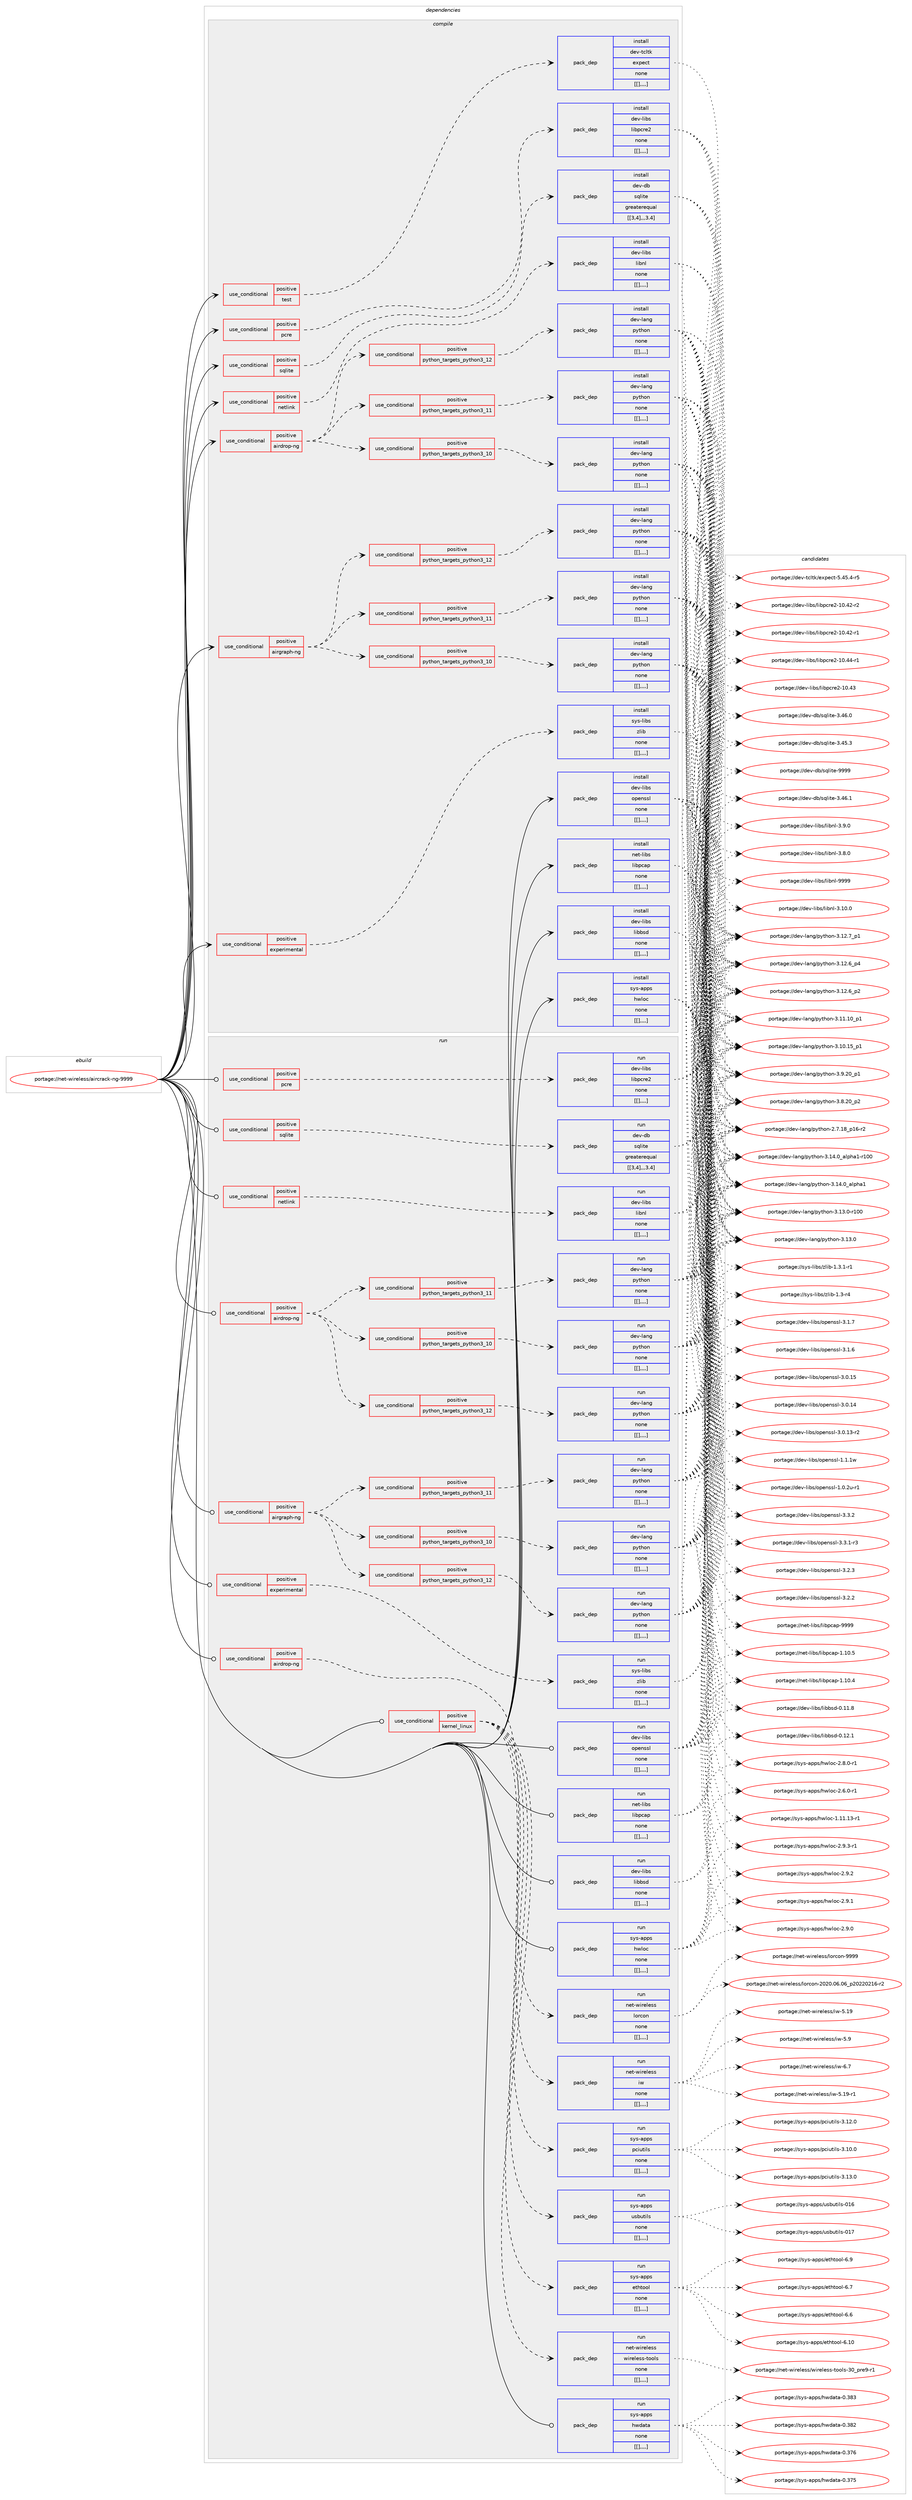 digraph prolog {

# *************
# Graph options
# *************

newrank=true;
concentrate=true;
compound=true;
graph [rankdir=LR,fontname=Helvetica,fontsize=10,ranksep=1.5];#, ranksep=2.5, nodesep=0.2];
edge  [arrowhead=vee];
node  [fontname=Helvetica,fontsize=10];

# **********
# The ebuild
# **********

subgraph cluster_leftcol {
color=gray;
label=<<i>ebuild</i>>;
id [label="portage://net-wireless/aircrack-ng-9999", color=red, width=4, href="../net-wireless/aircrack-ng-9999.svg"];
}

# ****************
# The dependencies
# ****************

subgraph cluster_midcol {
color=gray;
label=<<i>dependencies</i>>;
subgraph cluster_compile {
fillcolor="#eeeeee";
style=filled;
label=<<i>compile</i>>;
subgraph cond108875 {
dependency410600 [label=<<TABLE BORDER="0" CELLBORDER="1" CELLSPACING="0" CELLPADDING="4"><TR><TD ROWSPAN="3" CELLPADDING="10">use_conditional</TD></TR><TR><TD>positive</TD></TR><TR><TD>airdrop-ng</TD></TR></TABLE>>, shape=none, color=red];
subgraph cond108881 {
dependency410602 [label=<<TABLE BORDER="0" CELLBORDER="1" CELLSPACING="0" CELLPADDING="4"><TR><TD ROWSPAN="3" CELLPADDING="10">use_conditional</TD></TR><TR><TD>positive</TD></TR><TR><TD>python_targets_python3_10</TD></TR></TABLE>>, shape=none, color=red];
subgraph pack298679 {
dependency410640 [label=<<TABLE BORDER="0" CELLBORDER="1" CELLSPACING="0" CELLPADDING="4" WIDTH="220"><TR><TD ROWSPAN="6" CELLPADDING="30">pack_dep</TD></TR><TR><TD WIDTH="110">install</TD></TR><TR><TD>dev-lang</TD></TR><TR><TD>python</TD></TR><TR><TD>none</TD></TR><TR><TD>[[],,,,]</TD></TR></TABLE>>, shape=none, color=blue];
}
dependency410602:e -> dependency410640:w [weight=20,style="dashed",arrowhead="vee"];
}
dependency410600:e -> dependency410602:w [weight=20,style="dashed",arrowhead="vee"];
subgraph cond108902 {
dependency410668 [label=<<TABLE BORDER="0" CELLBORDER="1" CELLSPACING="0" CELLPADDING="4"><TR><TD ROWSPAN="3" CELLPADDING="10">use_conditional</TD></TR><TR><TD>positive</TD></TR><TR><TD>python_targets_python3_11</TD></TR></TABLE>>, shape=none, color=red];
subgraph pack298720 {
dependency410725 [label=<<TABLE BORDER="0" CELLBORDER="1" CELLSPACING="0" CELLPADDING="4" WIDTH="220"><TR><TD ROWSPAN="6" CELLPADDING="30">pack_dep</TD></TR><TR><TD WIDTH="110">install</TD></TR><TR><TD>dev-lang</TD></TR><TR><TD>python</TD></TR><TR><TD>none</TD></TR><TR><TD>[[],,,,]</TD></TR></TABLE>>, shape=none, color=blue];
}
dependency410668:e -> dependency410725:w [weight=20,style="dashed",arrowhead="vee"];
}
dependency410600:e -> dependency410668:w [weight=20,style="dashed",arrowhead="vee"];
subgraph cond108920 {
dependency410729 [label=<<TABLE BORDER="0" CELLBORDER="1" CELLSPACING="0" CELLPADDING="4"><TR><TD ROWSPAN="3" CELLPADDING="10">use_conditional</TD></TR><TR><TD>positive</TD></TR><TR><TD>python_targets_python3_12</TD></TR></TABLE>>, shape=none, color=red];
subgraph pack298738 {
dependency410732 [label=<<TABLE BORDER="0" CELLBORDER="1" CELLSPACING="0" CELLPADDING="4" WIDTH="220"><TR><TD ROWSPAN="6" CELLPADDING="30">pack_dep</TD></TR><TR><TD WIDTH="110">install</TD></TR><TR><TD>dev-lang</TD></TR><TR><TD>python</TD></TR><TR><TD>none</TD></TR><TR><TD>[[],,,,]</TD></TR></TABLE>>, shape=none, color=blue];
}
dependency410729:e -> dependency410732:w [weight=20,style="dashed",arrowhead="vee"];
}
dependency410600:e -> dependency410729:w [weight=20,style="dashed",arrowhead="vee"];
}
id:e -> dependency410600:w [weight=20,style="solid",arrowhead="vee"];
subgraph cond108930 {
dependency410787 [label=<<TABLE BORDER="0" CELLBORDER="1" CELLSPACING="0" CELLPADDING="4"><TR><TD ROWSPAN="3" CELLPADDING="10">use_conditional</TD></TR><TR><TD>positive</TD></TR><TR><TD>airgraph-ng</TD></TR></TABLE>>, shape=none, color=red];
subgraph cond108945 {
dependency410789 [label=<<TABLE BORDER="0" CELLBORDER="1" CELLSPACING="0" CELLPADDING="4"><TR><TD ROWSPAN="3" CELLPADDING="10">use_conditional</TD></TR><TR><TD>positive</TD></TR><TR><TD>python_targets_python3_10</TD></TR></TABLE>>, shape=none, color=red];
subgraph pack298808 {
dependency410823 [label=<<TABLE BORDER="0" CELLBORDER="1" CELLSPACING="0" CELLPADDING="4" WIDTH="220"><TR><TD ROWSPAN="6" CELLPADDING="30">pack_dep</TD></TR><TR><TD WIDTH="110">install</TD></TR><TR><TD>dev-lang</TD></TR><TR><TD>python</TD></TR><TR><TD>none</TD></TR><TR><TD>[[],,,,]</TD></TR></TABLE>>, shape=none, color=blue];
}
dependency410789:e -> dependency410823:w [weight=20,style="dashed",arrowhead="vee"];
}
dependency410787:e -> dependency410789:w [weight=20,style="dashed",arrowhead="vee"];
subgraph cond108963 {
dependency410864 [label=<<TABLE BORDER="0" CELLBORDER="1" CELLSPACING="0" CELLPADDING="4"><TR><TD ROWSPAN="3" CELLPADDING="10">use_conditional</TD></TR><TR><TD>positive</TD></TR><TR><TD>python_targets_python3_11</TD></TR></TABLE>>, shape=none, color=red];
subgraph pack298831 {
dependency410867 [label=<<TABLE BORDER="0" CELLBORDER="1" CELLSPACING="0" CELLPADDING="4" WIDTH="220"><TR><TD ROWSPAN="6" CELLPADDING="30">pack_dep</TD></TR><TR><TD WIDTH="110">install</TD></TR><TR><TD>dev-lang</TD></TR><TR><TD>python</TD></TR><TR><TD>none</TD></TR><TR><TD>[[],,,,]</TD></TR></TABLE>>, shape=none, color=blue];
}
dependency410864:e -> dependency410867:w [weight=20,style="dashed",arrowhead="vee"];
}
dependency410787:e -> dependency410864:w [weight=20,style="dashed",arrowhead="vee"];
subgraph cond108975 {
dependency410899 [label=<<TABLE BORDER="0" CELLBORDER="1" CELLSPACING="0" CELLPADDING="4"><TR><TD ROWSPAN="3" CELLPADDING="10">use_conditional</TD></TR><TR><TD>positive</TD></TR><TR><TD>python_targets_python3_12</TD></TR></TABLE>>, shape=none, color=red];
subgraph pack298866 {
dependency410931 [label=<<TABLE BORDER="0" CELLBORDER="1" CELLSPACING="0" CELLPADDING="4" WIDTH="220"><TR><TD ROWSPAN="6" CELLPADDING="30">pack_dep</TD></TR><TR><TD WIDTH="110">install</TD></TR><TR><TD>dev-lang</TD></TR><TR><TD>python</TD></TR><TR><TD>none</TD></TR><TR><TD>[[],,,,]</TD></TR></TABLE>>, shape=none, color=blue];
}
dependency410899:e -> dependency410931:w [weight=20,style="dashed",arrowhead="vee"];
}
dependency410787:e -> dependency410899:w [weight=20,style="dashed",arrowhead="vee"];
}
id:e -> dependency410787:w [weight=20,style="solid",arrowhead="vee"];
subgraph cond108989 {
dependency410987 [label=<<TABLE BORDER="0" CELLBORDER="1" CELLSPACING="0" CELLPADDING="4"><TR><TD ROWSPAN="3" CELLPADDING="10">use_conditional</TD></TR><TR><TD>positive</TD></TR><TR><TD>experimental</TD></TR></TABLE>>, shape=none, color=red];
subgraph pack298917 {
dependency410989 [label=<<TABLE BORDER="0" CELLBORDER="1" CELLSPACING="0" CELLPADDING="4" WIDTH="220"><TR><TD ROWSPAN="6" CELLPADDING="30">pack_dep</TD></TR><TR><TD WIDTH="110">install</TD></TR><TR><TD>sys-libs</TD></TR><TR><TD>zlib</TD></TR><TR><TD>none</TD></TR><TR><TD>[[],,,,]</TD></TR></TABLE>>, shape=none, color=blue];
}
dependency410987:e -> dependency410989:w [weight=20,style="dashed",arrowhead="vee"];
}
id:e -> dependency410987:w [weight=20,style="solid",arrowhead="vee"];
subgraph cond109010 {
dependency411036 [label=<<TABLE BORDER="0" CELLBORDER="1" CELLSPACING="0" CELLPADDING="4"><TR><TD ROWSPAN="3" CELLPADDING="10">use_conditional</TD></TR><TR><TD>positive</TD></TR><TR><TD>netlink</TD></TR></TABLE>>, shape=none, color=red];
subgraph pack299002 {
dependency411115 [label=<<TABLE BORDER="0" CELLBORDER="1" CELLSPACING="0" CELLPADDING="4" WIDTH="220"><TR><TD ROWSPAN="6" CELLPADDING="30">pack_dep</TD></TR><TR><TD WIDTH="110">install</TD></TR><TR><TD>dev-libs</TD></TR><TR><TD>libnl</TD></TR><TR><TD>none</TD></TR><TR><TD>[[],,,,]</TD></TR></TABLE>>, shape=none, color=blue];
}
dependency411036:e -> dependency411115:w [weight=20,style="dashed",arrowhead="vee"];
}
id:e -> dependency411036:w [weight=20,style="solid",arrowhead="vee"];
subgraph cond109037 {
dependency411132 [label=<<TABLE BORDER="0" CELLBORDER="1" CELLSPACING="0" CELLPADDING="4"><TR><TD ROWSPAN="3" CELLPADDING="10">use_conditional</TD></TR><TR><TD>positive</TD></TR><TR><TD>pcre</TD></TR></TABLE>>, shape=none, color=red];
subgraph pack299029 {
dependency411164 [label=<<TABLE BORDER="0" CELLBORDER="1" CELLSPACING="0" CELLPADDING="4" WIDTH="220"><TR><TD ROWSPAN="6" CELLPADDING="30">pack_dep</TD></TR><TR><TD WIDTH="110">install</TD></TR><TR><TD>dev-libs</TD></TR><TR><TD>libpcre2</TD></TR><TR><TD>none</TD></TR><TR><TD>[[],,,,]</TD></TR></TABLE>>, shape=none, color=blue];
}
dependency411132:e -> dependency411164:w [weight=20,style="dashed",arrowhead="vee"];
}
id:e -> dependency411132:w [weight=20,style="solid",arrowhead="vee"];
subgraph cond109063 {
dependency411200 [label=<<TABLE BORDER="0" CELLBORDER="1" CELLSPACING="0" CELLPADDING="4"><TR><TD ROWSPAN="3" CELLPADDING="10">use_conditional</TD></TR><TR><TD>positive</TD></TR><TR><TD>sqlite</TD></TR></TABLE>>, shape=none, color=red];
subgraph pack299060 {
dependency411202 [label=<<TABLE BORDER="0" CELLBORDER="1" CELLSPACING="0" CELLPADDING="4" WIDTH="220"><TR><TD ROWSPAN="6" CELLPADDING="30">pack_dep</TD></TR><TR><TD WIDTH="110">install</TD></TR><TR><TD>dev-db</TD></TR><TR><TD>sqlite</TD></TR><TR><TD>greaterequal</TD></TR><TR><TD>[[3,4],,,3.4]</TD></TR></TABLE>>, shape=none, color=blue];
}
dependency411200:e -> dependency411202:w [weight=20,style="dashed",arrowhead="vee"];
}
id:e -> dependency411200:w [weight=20,style="solid",arrowhead="vee"];
subgraph cond109077 {
dependency411238 [label=<<TABLE BORDER="0" CELLBORDER="1" CELLSPACING="0" CELLPADDING="4"><TR><TD ROWSPAN="3" CELLPADDING="10">use_conditional</TD></TR><TR><TD>positive</TD></TR><TR><TD>test</TD></TR></TABLE>>, shape=none, color=red];
subgraph pack299093 {
dependency411254 [label=<<TABLE BORDER="0" CELLBORDER="1" CELLSPACING="0" CELLPADDING="4" WIDTH="220"><TR><TD ROWSPAN="6" CELLPADDING="30">pack_dep</TD></TR><TR><TD WIDTH="110">install</TD></TR><TR><TD>dev-tcltk</TD></TR><TR><TD>expect</TD></TR><TR><TD>none</TD></TR><TR><TD>[[],,,,]</TD></TR></TABLE>>, shape=none, color=blue];
}
dependency411238:e -> dependency411254:w [weight=20,style="dashed",arrowhead="vee"];
}
id:e -> dependency411238:w [weight=20,style="solid",arrowhead="vee"];
subgraph pack299119 {
dependency411289 [label=<<TABLE BORDER="0" CELLBORDER="1" CELLSPACING="0" CELLPADDING="4" WIDTH="220"><TR><TD ROWSPAN="6" CELLPADDING="30">pack_dep</TD></TR><TR><TD WIDTH="110">install</TD></TR><TR><TD>dev-libs</TD></TR><TR><TD>libbsd</TD></TR><TR><TD>none</TD></TR><TR><TD>[[],,,,]</TD></TR></TABLE>>, shape=none, color=blue];
}
id:e -> dependency411289:w [weight=20,style="solid",arrowhead="vee"];
subgraph pack299171 {
dependency411392 [label=<<TABLE BORDER="0" CELLBORDER="1" CELLSPACING="0" CELLPADDING="4" WIDTH="220"><TR><TD ROWSPAN="6" CELLPADDING="30">pack_dep</TD></TR><TR><TD WIDTH="110">install</TD></TR><TR><TD>dev-libs</TD></TR><TR><TD>openssl</TD></TR><TR><TD>none</TD></TR><TR><TD>[[],,,,]</TD></TR></TABLE>>, shape=none, color=blue];
}
id:e -> dependency411392:w [weight=20,style="solid",arrowhead="vee"];
subgraph pack299208 {
dependency411447 [label=<<TABLE BORDER="0" CELLBORDER="1" CELLSPACING="0" CELLPADDING="4" WIDTH="220"><TR><TD ROWSPAN="6" CELLPADDING="30">pack_dep</TD></TR><TR><TD WIDTH="110">install</TD></TR><TR><TD>net-libs</TD></TR><TR><TD>libpcap</TD></TR><TR><TD>none</TD></TR><TR><TD>[[],,,,]</TD></TR></TABLE>>, shape=none, color=blue];
}
id:e -> dependency411447:w [weight=20,style="solid",arrowhead="vee"];
subgraph pack299279 {
dependency411517 [label=<<TABLE BORDER="0" CELLBORDER="1" CELLSPACING="0" CELLPADDING="4" WIDTH="220"><TR><TD ROWSPAN="6" CELLPADDING="30">pack_dep</TD></TR><TR><TD WIDTH="110">install</TD></TR><TR><TD>sys-apps</TD></TR><TR><TD>hwloc</TD></TR><TR><TD>none</TD></TR><TR><TD>[[],,,,]</TD></TR></TABLE>>, shape=none, color=blue];
}
id:e -> dependency411517:w [weight=20,style="solid",arrowhead="vee"];
}
subgraph cluster_compileandrun {
fillcolor="#eeeeee";
style=filled;
label=<<i>compile and run</i>>;
}
subgraph cluster_run {
fillcolor="#eeeeee";
style=filled;
label=<<i>run</i>>;
subgraph cond109188 {
dependency411602 [label=<<TABLE BORDER="0" CELLBORDER="1" CELLSPACING="0" CELLPADDING="4"><TR><TD ROWSPAN="3" CELLPADDING="10">use_conditional</TD></TR><TR><TD>positive</TD></TR><TR><TD>airdrop-ng</TD></TR></TABLE>>, shape=none, color=red];
subgraph cond109193 {
dependency411634 [label=<<TABLE BORDER="0" CELLBORDER="1" CELLSPACING="0" CELLPADDING="4"><TR><TD ROWSPAN="3" CELLPADDING="10">use_conditional</TD></TR><TR><TD>positive</TD></TR><TR><TD>python_targets_python3_10</TD></TR></TABLE>>, shape=none, color=red];
subgraph pack299368 {
dependency411708 [label=<<TABLE BORDER="0" CELLBORDER="1" CELLSPACING="0" CELLPADDING="4" WIDTH="220"><TR><TD ROWSPAN="6" CELLPADDING="30">pack_dep</TD></TR><TR><TD WIDTH="110">run</TD></TR><TR><TD>dev-lang</TD></TR><TR><TD>python</TD></TR><TR><TD>none</TD></TR><TR><TD>[[],,,,]</TD></TR></TABLE>>, shape=none, color=blue];
}
dependency411634:e -> dependency411708:w [weight=20,style="dashed",arrowhead="vee"];
}
dependency411602:e -> dependency411634:w [weight=20,style="dashed",arrowhead="vee"];
subgraph cond109230 {
dependency411730 [label=<<TABLE BORDER="0" CELLBORDER="1" CELLSPACING="0" CELLPADDING="4"><TR><TD ROWSPAN="3" CELLPADDING="10">use_conditional</TD></TR><TR><TD>positive</TD></TR><TR><TD>python_targets_python3_11</TD></TR></TABLE>>, shape=none, color=red];
subgraph pack299459 {
dependency411825 [label=<<TABLE BORDER="0" CELLBORDER="1" CELLSPACING="0" CELLPADDING="4" WIDTH="220"><TR><TD ROWSPAN="6" CELLPADDING="30">pack_dep</TD></TR><TR><TD WIDTH="110">run</TD></TR><TR><TD>dev-lang</TD></TR><TR><TD>python</TD></TR><TR><TD>none</TD></TR><TR><TD>[[],,,,]</TD></TR></TABLE>>, shape=none, color=blue];
}
dependency411730:e -> dependency411825:w [weight=20,style="dashed",arrowhead="vee"];
}
dependency411602:e -> dependency411730:w [weight=20,style="dashed",arrowhead="vee"];
subgraph cond109276 {
dependency411858 [label=<<TABLE BORDER="0" CELLBORDER="1" CELLSPACING="0" CELLPADDING="4"><TR><TD ROWSPAN="3" CELLPADDING="10">use_conditional</TD></TR><TR><TD>positive</TD></TR><TR><TD>python_targets_python3_12</TD></TR></TABLE>>, shape=none, color=red];
subgraph pack299503 {
dependency411861 [label=<<TABLE BORDER="0" CELLBORDER="1" CELLSPACING="0" CELLPADDING="4" WIDTH="220"><TR><TD ROWSPAN="6" CELLPADDING="30">pack_dep</TD></TR><TR><TD WIDTH="110">run</TD></TR><TR><TD>dev-lang</TD></TR><TR><TD>python</TD></TR><TR><TD>none</TD></TR><TR><TD>[[],,,,]</TD></TR></TABLE>>, shape=none, color=blue];
}
dependency411858:e -> dependency411861:w [weight=20,style="dashed",arrowhead="vee"];
}
dependency411602:e -> dependency411858:w [weight=20,style="dashed",arrowhead="vee"];
}
id:e -> dependency411602:w [weight=20,style="solid",arrowhead="odot"];
subgraph cond109290 {
dependency411971 [label=<<TABLE BORDER="0" CELLBORDER="1" CELLSPACING="0" CELLPADDING="4"><TR><TD ROWSPAN="3" CELLPADDING="10">use_conditional</TD></TR><TR><TD>positive</TD></TR><TR><TD>airdrop-ng</TD></TR></TABLE>>, shape=none, color=red];
subgraph pack299589 {
dependency411988 [label=<<TABLE BORDER="0" CELLBORDER="1" CELLSPACING="0" CELLPADDING="4" WIDTH="220"><TR><TD ROWSPAN="6" CELLPADDING="30">pack_dep</TD></TR><TR><TD WIDTH="110">run</TD></TR><TR><TD>net-wireless</TD></TR><TR><TD>lorcon</TD></TR><TR><TD>none</TD></TR><TR><TD>[[],,,,]</TD></TR></TABLE>>, shape=none, color=blue];
}
dependency411971:e -> dependency411988:w [weight=20,style="dashed",arrowhead="vee"];
}
id:e -> dependency411971:w [weight=20,style="solid",arrowhead="odot"];
subgraph cond109324 {
dependency412021 [label=<<TABLE BORDER="0" CELLBORDER="1" CELLSPACING="0" CELLPADDING="4"><TR><TD ROWSPAN="3" CELLPADDING="10">use_conditional</TD></TR><TR><TD>positive</TD></TR><TR><TD>airgraph-ng</TD></TR></TABLE>>, shape=none, color=red];
subgraph cond109331 {
dependency412090 [label=<<TABLE BORDER="0" CELLBORDER="1" CELLSPACING="0" CELLPADDING="4"><TR><TD ROWSPAN="3" CELLPADDING="10">use_conditional</TD></TR><TR><TD>positive</TD></TR><TR><TD>python_targets_python3_10</TD></TR></TABLE>>, shape=none, color=red];
subgraph pack299726 {
dependency412203 [label=<<TABLE BORDER="0" CELLBORDER="1" CELLSPACING="0" CELLPADDING="4" WIDTH="220"><TR><TD ROWSPAN="6" CELLPADDING="30">pack_dep</TD></TR><TR><TD WIDTH="110">run</TD></TR><TR><TD>dev-lang</TD></TR><TR><TD>python</TD></TR><TR><TD>none</TD></TR><TR><TD>[[],,,,]</TD></TR></TABLE>>, shape=none, color=blue];
}
dependency412090:e -> dependency412203:w [weight=20,style="dashed",arrowhead="vee"];
}
dependency412021:e -> dependency412090:w [weight=20,style="dashed",arrowhead="vee"];
subgraph cond109393 {
dependency412229 [label=<<TABLE BORDER="0" CELLBORDER="1" CELLSPACING="0" CELLPADDING="4"><TR><TD ROWSPAN="3" CELLPADDING="10">use_conditional</TD></TR><TR><TD>positive</TD></TR><TR><TD>python_targets_python3_11</TD></TR></TABLE>>, shape=none, color=red];
subgraph pack299832 {
dependency412362 [label=<<TABLE BORDER="0" CELLBORDER="1" CELLSPACING="0" CELLPADDING="4" WIDTH="220"><TR><TD ROWSPAN="6" CELLPADDING="30">pack_dep</TD></TR><TR><TD WIDTH="110">run</TD></TR><TR><TD>dev-lang</TD></TR><TR><TD>python</TD></TR><TR><TD>none</TD></TR><TR><TD>[[],,,,]</TD></TR></TABLE>>, shape=none, color=blue];
}
dependency412229:e -> dependency412362:w [weight=20,style="dashed",arrowhead="vee"];
}
dependency412021:e -> dependency412229:w [weight=20,style="dashed",arrowhead="vee"];
subgraph cond109443 {
dependency412382 [label=<<TABLE BORDER="0" CELLBORDER="1" CELLSPACING="0" CELLPADDING="4"><TR><TD ROWSPAN="3" CELLPADDING="10">use_conditional</TD></TR><TR><TD>positive</TD></TR><TR><TD>python_targets_python3_12</TD></TR></TABLE>>, shape=none, color=red];
subgraph pack299862 {
dependency412422 [label=<<TABLE BORDER="0" CELLBORDER="1" CELLSPACING="0" CELLPADDING="4" WIDTH="220"><TR><TD ROWSPAN="6" CELLPADDING="30">pack_dep</TD></TR><TR><TD WIDTH="110">run</TD></TR><TR><TD>dev-lang</TD></TR><TR><TD>python</TD></TR><TR><TD>none</TD></TR><TR><TD>[[],,,,]</TD></TR></TABLE>>, shape=none, color=blue];
}
dependency412382:e -> dependency412422:w [weight=20,style="dashed",arrowhead="vee"];
}
dependency412021:e -> dependency412382:w [weight=20,style="dashed",arrowhead="vee"];
}
id:e -> dependency412021:w [weight=20,style="solid",arrowhead="odot"];
subgraph cond109461 {
dependency412475 [label=<<TABLE BORDER="0" CELLBORDER="1" CELLSPACING="0" CELLPADDING="4"><TR><TD ROWSPAN="3" CELLPADDING="10">use_conditional</TD></TR><TR><TD>positive</TD></TR><TR><TD>experimental</TD></TR></TABLE>>, shape=none, color=red];
subgraph pack299928 {
dependency412529 [label=<<TABLE BORDER="0" CELLBORDER="1" CELLSPACING="0" CELLPADDING="4" WIDTH="220"><TR><TD ROWSPAN="6" CELLPADDING="30">pack_dep</TD></TR><TR><TD WIDTH="110">run</TD></TR><TR><TD>sys-libs</TD></TR><TR><TD>zlib</TD></TR><TR><TD>none</TD></TR><TR><TD>[[],,,,]</TD></TR></TABLE>>, shape=none, color=blue];
}
dependency412475:e -> dependency412529:w [weight=20,style="dashed",arrowhead="vee"];
}
id:e -> dependency412475:w [weight=20,style="solid",arrowhead="odot"];
subgraph cond109489 {
dependency412567 [label=<<TABLE BORDER="0" CELLBORDER="1" CELLSPACING="0" CELLPADDING="4"><TR><TD ROWSPAN="3" CELLPADDING="10">use_conditional</TD></TR><TR><TD>positive</TD></TR><TR><TD>kernel_linux</TD></TR></TABLE>>, shape=none, color=red];
subgraph pack300000 {
dependency412636 [label=<<TABLE BORDER="0" CELLBORDER="1" CELLSPACING="0" CELLPADDING="4" WIDTH="220"><TR><TD ROWSPAN="6" CELLPADDING="30">pack_dep</TD></TR><TR><TD WIDTH="110">run</TD></TR><TR><TD>net-wireless</TD></TR><TR><TD>iw</TD></TR><TR><TD>none</TD></TR><TR><TD>[[],,,,]</TD></TR></TABLE>>, shape=none, color=blue];
}
dependency412567:e -> dependency412636:w [weight=20,style="dashed",arrowhead="vee"];
subgraph pack300069 {
dependency412666 [label=<<TABLE BORDER="0" CELLBORDER="1" CELLSPACING="0" CELLPADDING="4" WIDTH="220"><TR><TD ROWSPAN="6" CELLPADDING="30">pack_dep</TD></TR><TR><TD WIDTH="110">run</TD></TR><TR><TD>net-wireless</TD></TR><TR><TD>wireless-tools</TD></TR><TR><TD>none</TD></TR><TR><TD>[[],,,,]</TD></TR></TABLE>>, shape=none, color=blue];
}
dependency412567:e -> dependency412666:w [weight=20,style="dashed",arrowhead="vee"];
subgraph pack300071 {
dependency412671 [label=<<TABLE BORDER="0" CELLBORDER="1" CELLSPACING="0" CELLPADDING="4" WIDTH="220"><TR><TD ROWSPAN="6" CELLPADDING="30">pack_dep</TD></TR><TR><TD WIDTH="110">run</TD></TR><TR><TD>sys-apps</TD></TR><TR><TD>ethtool</TD></TR><TR><TD>none</TD></TR><TR><TD>[[],,,,]</TD></TR></TABLE>>, shape=none, color=blue];
}
dependency412567:e -> dependency412671:w [weight=20,style="dashed",arrowhead="vee"];
subgraph pack300088 {
dependency412740 [label=<<TABLE BORDER="0" CELLBORDER="1" CELLSPACING="0" CELLPADDING="4" WIDTH="220"><TR><TD ROWSPAN="6" CELLPADDING="30">pack_dep</TD></TR><TR><TD WIDTH="110">run</TD></TR><TR><TD>sys-apps</TD></TR><TR><TD>usbutils</TD></TR><TR><TD>none</TD></TR><TR><TD>[[],,,,]</TD></TR></TABLE>>, shape=none, color=blue];
}
dependency412567:e -> dependency412740:w [weight=20,style="dashed",arrowhead="vee"];
subgraph pack300127 {
dependency412757 [label=<<TABLE BORDER="0" CELLBORDER="1" CELLSPACING="0" CELLPADDING="4" WIDTH="220"><TR><TD ROWSPAN="6" CELLPADDING="30">pack_dep</TD></TR><TR><TD WIDTH="110">run</TD></TR><TR><TD>sys-apps</TD></TR><TR><TD>pciutils</TD></TR><TR><TD>none</TD></TR><TR><TD>[[],,,,]</TD></TR></TABLE>>, shape=none, color=blue];
}
dependency412567:e -> dependency412757:w [weight=20,style="dashed",arrowhead="vee"];
}
id:e -> dependency412567:w [weight=20,style="solid",arrowhead="odot"];
subgraph cond109549 {
dependency412819 [label=<<TABLE BORDER="0" CELLBORDER="1" CELLSPACING="0" CELLPADDING="4"><TR><TD ROWSPAN="3" CELLPADDING="10">use_conditional</TD></TR><TR><TD>positive</TD></TR><TR><TD>netlink</TD></TR></TABLE>>, shape=none, color=red];
subgraph pack300184 {
dependency412830 [label=<<TABLE BORDER="0" CELLBORDER="1" CELLSPACING="0" CELLPADDING="4" WIDTH="220"><TR><TD ROWSPAN="6" CELLPADDING="30">pack_dep</TD></TR><TR><TD WIDTH="110">run</TD></TR><TR><TD>dev-libs</TD></TR><TR><TD>libnl</TD></TR><TR><TD>none</TD></TR><TR><TD>[[],,,,]</TD></TR></TABLE>>, shape=none, color=blue];
}
dependency412819:e -> dependency412830:w [weight=20,style="dashed",arrowhead="vee"];
}
id:e -> dependency412819:w [weight=20,style="solid",arrowhead="odot"];
subgraph cond109556 {
dependency412859 [label=<<TABLE BORDER="0" CELLBORDER="1" CELLSPACING="0" CELLPADDING="4"><TR><TD ROWSPAN="3" CELLPADDING="10">use_conditional</TD></TR><TR><TD>positive</TD></TR><TR><TD>pcre</TD></TR></TABLE>>, shape=none, color=red];
subgraph pack300213 {
dependency412861 [label=<<TABLE BORDER="0" CELLBORDER="1" CELLSPACING="0" CELLPADDING="4" WIDTH="220"><TR><TD ROWSPAN="6" CELLPADDING="30">pack_dep</TD></TR><TR><TD WIDTH="110">run</TD></TR><TR><TD>dev-libs</TD></TR><TR><TD>libpcre2</TD></TR><TR><TD>none</TD></TR><TR><TD>[[],,,,]</TD></TR></TABLE>>, shape=none, color=blue];
}
dependency412859:e -> dependency412861:w [weight=20,style="dashed",arrowhead="vee"];
}
id:e -> dependency412859:w [weight=20,style="solid",arrowhead="odot"];
subgraph cond109564 {
dependency412888 [label=<<TABLE BORDER="0" CELLBORDER="1" CELLSPACING="0" CELLPADDING="4"><TR><TD ROWSPAN="3" CELLPADDING="10">use_conditional</TD></TR><TR><TD>positive</TD></TR><TR><TD>sqlite</TD></TR></TABLE>>, shape=none, color=red];
subgraph pack300242 {
dependency412890 [label=<<TABLE BORDER="0" CELLBORDER="1" CELLSPACING="0" CELLPADDING="4" WIDTH="220"><TR><TD ROWSPAN="6" CELLPADDING="30">pack_dep</TD></TR><TR><TD WIDTH="110">run</TD></TR><TR><TD>dev-db</TD></TR><TR><TD>sqlite</TD></TR><TR><TD>greaterequal</TD></TR><TR><TD>[[3,4],,,3.4]</TD></TR></TABLE>>, shape=none, color=blue];
}
dependency412888:e -> dependency412890:w [weight=20,style="dashed",arrowhead="vee"];
}
id:e -> dependency412888:w [weight=20,style="solid",arrowhead="odot"];
subgraph pack300244 {
dependency412895 [label=<<TABLE BORDER="0" CELLBORDER="1" CELLSPACING="0" CELLPADDING="4" WIDTH="220"><TR><TD ROWSPAN="6" CELLPADDING="30">pack_dep</TD></TR><TR><TD WIDTH="110">run</TD></TR><TR><TD>dev-libs</TD></TR><TR><TD>libbsd</TD></TR><TR><TD>none</TD></TR><TR><TD>[[],,,,]</TD></TR></TABLE>>, shape=none, color=blue];
}
id:e -> dependency412895:w [weight=20,style="solid",arrowhead="odot"];
subgraph pack300246 {
dependency412968 [label=<<TABLE BORDER="0" CELLBORDER="1" CELLSPACING="0" CELLPADDING="4" WIDTH="220"><TR><TD ROWSPAN="6" CELLPADDING="30">pack_dep</TD></TR><TR><TD WIDTH="110">run</TD></TR><TR><TD>dev-libs</TD></TR><TR><TD>openssl</TD></TR><TR><TD>none</TD></TR><TR><TD>[[],,,,]</TD></TR></TABLE>>, shape=none, color=blue];
}
id:e -> dependency412968:w [weight=20,style="solid",arrowhead="odot"];
subgraph pack300337 {
dependency413045 [label=<<TABLE BORDER="0" CELLBORDER="1" CELLSPACING="0" CELLPADDING="4" WIDTH="220"><TR><TD ROWSPAN="6" CELLPADDING="30">pack_dep</TD></TR><TR><TD WIDTH="110">run</TD></TR><TR><TD>net-libs</TD></TR><TR><TD>libpcap</TD></TR><TR><TD>none</TD></TR><TR><TD>[[],,,,]</TD></TR></TABLE>>, shape=none, color=blue];
}
id:e -> dependency413045:w [weight=20,style="solid",arrowhead="odot"];
subgraph pack300358 {
dependency413049 [label=<<TABLE BORDER="0" CELLBORDER="1" CELLSPACING="0" CELLPADDING="4" WIDTH="220"><TR><TD ROWSPAN="6" CELLPADDING="30">pack_dep</TD></TR><TR><TD WIDTH="110">run</TD></TR><TR><TD>sys-apps</TD></TR><TR><TD>hwdata</TD></TR><TR><TD>none</TD></TR><TR><TD>[[],,,,]</TD></TR></TABLE>>, shape=none, color=blue];
}
id:e -> dependency413049:w [weight=20,style="solid",arrowhead="odot"];
subgraph pack300362 {
dependency413070 [label=<<TABLE BORDER="0" CELLBORDER="1" CELLSPACING="0" CELLPADDING="4" WIDTH="220"><TR><TD ROWSPAN="6" CELLPADDING="30">pack_dep</TD></TR><TR><TD WIDTH="110">run</TD></TR><TR><TD>sys-apps</TD></TR><TR><TD>hwloc</TD></TR><TR><TD>none</TD></TR><TR><TD>[[],,,,]</TD></TR></TABLE>>, shape=none, color=blue];
}
id:e -> dependency413070:w [weight=20,style="solid",arrowhead="odot"];
}
}

# **************
# The candidates
# **************

subgraph cluster_choices {
rank=same;
color=gray;
label=<<i>candidates</i>>;

subgraph choice299853 {
color=black;
nodesep=1;
choice100101118451089711010347112121116104111110455146495246489597108112104974945114494848 [label="portage://dev-lang/python-3.14.0_alpha1-r100", color=red, width=4,href="../dev-lang/python-3.14.0_alpha1-r100.svg"];
choice1001011184510897110103471121211161041111104551464952464895971081121049749 [label="portage://dev-lang/python-3.14.0_alpha1", color=red, width=4,href="../dev-lang/python-3.14.0_alpha1.svg"];
choice1001011184510897110103471121211161041111104551464951464845114494848 [label="portage://dev-lang/python-3.13.0-r100", color=red, width=4,href="../dev-lang/python-3.13.0-r100.svg"];
choice10010111845108971101034711212111610411111045514649514648 [label="portage://dev-lang/python-3.13.0", color=red, width=4,href="../dev-lang/python-3.13.0.svg"];
choice100101118451089711010347112121116104111110455146495046559511249 [label="portage://dev-lang/python-3.12.7_p1", color=red, width=4,href="../dev-lang/python-3.12.7_p1.svg"];
choice100101118451089711010347112121116104111110455146495046549511252 [label="portage://dev-lang/python-3.12.6_p4", color=red, width=4,href="../dev-lang/python-3.12.6_p4.svg"];
choice100101118451089711010347112121116104111110455146495046549511250 [label="portage://dev-lang/python-3.12.6_p2", color=red, width=4,href="../dev-lang/python-3.12.6_p2.svg"];
choice10010111845108971101034711212111610411111045514649494649489511249 [label="portage://dev-lang/python-3.11.10_p1", color=red, width=4,href="../dev-lang/python-3.11.10_p1.svg"];
choice10010111845108971101034711212111610411111045514649484649539511249 [label="portage://dev-lang/python-3.10.15_p1", color=red, width=4,href="../dev-lang/python-3.10.15_p1.svg"];
choice100101118451089711010347112121116104111110455146574650489511249 [label="portage://dev-lang/python-3.9.20_p1", color=red, width=4,href="../dev-lang/python-3.9.20_p1.svg"];
choice100101118451089711010347112121116104111110455146564650489511250 [label="portage://dev-lang/python-3.8.20_p2", color=red, width=4,href="../dev-lang/python-3.8.20_p2.svg"];
choice100101118451089711010347112121116104111110455046554649569511249544511450 [label="portage://dev-lang/python-2.7.18_p16-r2", color=red, width=4,href="../dev-lang/python-2.7.18_p16-r2.svg"];
dependency410640:e -> choice100101118451089711010347112121116104111110455146495246489597108112104974945114494848:w [style=dotted,weight="100"];
dependency410640:e -> choice1001011184510897110103471121211161041111104551464952464895971081121049749:w [style=dotted,weight="100"];
dependency410640:e -> choice1001011184510897110103471121211161041111104551464951464845114494848:w [style=dotted,weight="100"];
dependency410640:e -> choice10010111845108971101034711212111610411111045514649514648:w [style=dotted,weight="100"];
dependency410640:e -> choice100101118451089711010347112121116104111110455146495046559511249:w [style=dotted,weight="100"];
dependency410640:e -> choice100101118451089711010347112121116104111110455146495046549511252:w [style=dotted,weight="100"];
dependency410640:e -> choice100101118451089711010347112121116104111110455146495046549511250:w [style=dotted,weight="100"];
dependency410640:e -> choice10010111845108971101034711212111610411111045514649494649489511249:w [style=dotted,weight="100"];
dependency410640:e -> choice10010111845108971101034711212111610411111045514649484649539511249:w [style=dotted,weight="100"];
dependency410640:e -> choice100101118451089711010347112121116104111110455146574650489511249:w [style=dotted,weight="100"];
dependency410640:e -> choice100101118451089711010347112121116104111110455146564650489511250:w [style=dotted,weight="100"];
dependency410640:e -> choice100101118451089711010347112121116104111110455046554649569511249544511450:w [style=dotted,weight="100"];
}
subgraph choice299876 {
color=black;
nodesep=1;
choice100101118451089711010347112121116104111110455146495246489597108112104974945114494848 [label="portage://dev-lang/python-3.14.0_alpha1-r100", color=red, width=4,href="../dev-lang/python-3.14.0_alpha1-r100.svg"];
choice1001011184510897110103471121211161041111104551464952464895971081121049749 [label="portage://dev-lang/python-3.14.0_alpha1", color=red, width=4,href="../dev-lang/python-3.14.0_alpha1.svg"];
choice1001011184510897110103471121211161041111104551464951464845114494848 [label="portage://dev-lang/python-3.13.0-r100", color=red, width=4,href="../dev-lang/python-3.13.0-r100.svg"];
choice10010111845108971101034711212111610411111045514649514648 [label="portage://dev-lang/python-3.13.0", color=red, width=4,href="../dev-lang/python-3.13.0.svg"];
choice100101118451089711010347112121116104111110455146495046559511249 [label="portage://dev-lang/python-3.12.7_p1", color=red, width=4,href="../dev-lang/python-3.12.7_p1.svg"];
choice100101118451089711010347112121116104111110455146495046549511252 [label="portage://dev-lang/python-3.12.6_p4", color=red, width=4,href="../dev-lang/python-3.12.6_p4.svg"];
choice100101118451089711010347112121116104111110455146495046549511250 [label="portage://dev-lang/python-3.12.6_p2", color=red, width=4,href="../dev-lang/python-3.12.6_p2.svg"];
choice10010111845108971101034711212111610411111045514649494649489511249 [label="portage://dev-lang/python-3.11.10_p1", color=red, width=4,href="../dev-lang/python-3.11.10_p1.svg"];
choice10010111845108971101034711212111610411111045514649484649539511249 [label="portage://dev-lang/python-3.10.15_p1", color=red, width=4,href="../dev-lang/python-3.10.15_p1.svg"];
choice100101118451089711010347112121116104111110455146574650489511249 [label="portage://dev-lang/python-3.9.20_p1", color=red, width=4,href="../dev-lang/python-3.9.20_p1.svg"];
choice100101118451089711010347112121116104111110455146564650489511250 [label="portage://dev-lang/python-3.8.20_p2", color=red, width=4,href="../dev-lang/python-3.8.20_p2.svg"];
choice100101118451089711010347112121116104111110455046554649569511249544511450 [label="portage://dev-lang/python-2.7.18_p16-r2", color=red, width=4,href="../dev-lang/python-2.7.18_p16-r2.svg"];
dependency410725:e -> choice100101118451089711010347112121116104111110455146495246489597108112104974945114494848:w [style=dotted,weight="100"];
dependency410725:e -> choice1001011184510897110103471121211161041111104551464952464895971081121049749:w [style=dotted,weight="100"];
dependency410725:e -> choice1001011184510897110103471121211161041111104551464951464845114494848:w [style=dotted,weight="100"];
dependency410725:e -> choice10010111845108971101034711212111610411111045514649514648:w [style=dotted,weight="100"];
dependency410725:e -> choice100101118451089711010347112121116104111110455146495046559511249:w [style=dotted,weight="100"];
dependency410725:e -> choice100101118451089711010347112121116104111110455146495046549511252:w [style=dotted,weight="100"];
dependency410725:e -> choice100101118451089711010347112121116104111110455146495046549511250:w [style=dotted,weight="100"];
dependency410725:e -> choice10010111845108971101034711212111610411111045514649494649489511249:w [style=dotted,weight="100"];
dependency410725:e -> choice10010111845108971101034711212111610411111045514649484649539511249:w [style=dotted,weight="100"];
dependency410725:e -> choice100101118451089711010347112121116104111110455146574650489511249:w [style=dotted,weight="100"];
dependency410725:e -> choice100101118451089711010347112121116104111110455146564650489511250:w [style=dotted,weight="100"];
dependency410725:e -> choice100101118451089711010347112121116104111110455046554649569511249544511450:w [style=dotted,weight="100"];
}
subgraph choice299893 {
color=black;
nodesep=1;
choice100101118451089711010347112121116104111110455146495246489597108112104974945114494848 [label="portage://dev-lang/python-3.14.0_alpha1-r100", color=red, width=4,href="../dev-lang/python-3.14.0_alpha1-r100.svg"];
choice1001011184510897110103471121211161041111104551464952464895971081121049749 [label="portage://dev-lang/python-3.14.0_alpha1", color=red, width=4,href="../dev-lang/python-3.14.0_alpha1.svg"];
choice1001011184510897110103471121211161041111104551464951464845114494848 [label="portage://dev-lang/python-3.13.0-r100", color=red, width=4,href="../dev-lang/python-3.13.0-r100.svg"];
choice10010111845108971101034711212111610411111045514649514648 [label="portage://dev-lang/python-3.13.0", color=red, width=4,href="../dev-lang/python-3.13.0.svg"];
choice100101118451089711010347112121116104111110455146495046559511249 [label="portage://dev-lang/python-3.12.7_p1", color=red, width=4,href="../dev-lang/python-3.12.7_p1.svg"];
choice100101118451089711010347112121116104111110455146495046549511252 [label="portage://dev-lang/python-3.12.6_p4", color=red, width=4,href="../dev-lang/python-3.12.6_p4.svg"];
choice100101118451089711010347112121116104111110455146495046549511250 [label="portage://dev-lang/python-3.12.6_p2", color=red, width=4,href="../dev-lang/python-3.12.6_p2.svg"];
choice10010111845108971101034711212111610411111045514649494649489511249 [label="portage://dev-lang/python-3.11.10_p1", color=red, width=4,href="../dev-lang/python-3.11.10_p1.svg"];
choice10010111845108971101034711212111610411111045514649484649539511249 [label="portage://dev-lang/python-3.10.15_p1", color=red, width=4,href="../dev-lang/python-3.10.15_p1.svg"];
choice100101118451089711010347112121116104111110455146574650489511249 [label="portage://dev-lang/python-3.9.20_p1", color=red, width=4,href="../dev-lang/python-3.9.20_p1.svg"];
choice100101118451089711010347112121116104111110455146564650489511250 [label="portage://dev-lang/python-3.8.20_p2", color=red, width=4,href="../dev-lang/python-3.8.20_p2.svg"];
choice100101118451089711010347112121116104111110455046554649569511249544511450 [label="portage://dev-lang/python-2.7.18_p16-r2", color=red, width=4,href="../dev-lang/python-2.7.18_p16-r2.svg"];
dependency410732:e -> choice100101118451089711010347112121116104111110455146495246489597108112104974945114494848:w [style=dotted,weight="100"];
dependency410732:e -> choice1001011184510897110103471121211161041111104551464952464895971081121049749:w [style=dotted,weight="100"];
dependency410732:e -> choice1001011184510897110103471121211161041111104551464951464845114494848:w [style=dotted,weight="100"];
dependency410732:e -> choice10010111845108971101034711212111610411111045514649514648:w [style=dotted,weight="100"];
dependency410732:e -> choice100101118451089711010347112121116104111110455146495046559511249:w [style=dotted,weight="100"];
dependency410732:e -> choice100101118451089711010347112121116104111110455146495046549511252:w [style=dotted,weight="100"];
dependency410732:e -> choice100101118451089711010347112121116104111110455146495046549511250:w [style=dotted,weight="100"];
dependency410732:e -> choice10010111845108971101034711212111610411111045514649494649489511249:w [style=dotted,weight="100"];
dependency410732:e -> choice10010111845108971101034711212111610411111045514649484649539511249:w [style=dotted,weight="100"];
dependency410732:e -> choice100101118451089711010347112121116104111110455146574650489511249:w [style=dotted,weight="100"];
dependency410732:e -> choice100101118451089711010347112121116104111110455146564650489511250:w [style=dotted,weight="100"];
dependency410732:e -> choice100101118451089711010347112121116104111110455046554649569511249544511450:w [style=dotted,weight="100"];
}
subgraph choice299957 {
color=black;
nodesep=1;
choice100101118451089711010347112121116104111110455146495246489597108112104974945114494848 [label="portage://dev-lang/python-3.14.0_alpha1-r100", color=red, width=4,href="../dev-lang/python-3.14.0_alpha1-r100.svg"];
choice1001011184510897110103471121211161041111104551464952464895971081121049749 [label="portage://dev-lang/python-3.14.0_alpha1", color=red, width=4,href="../dev-lang/python-3.14.0_alpha1.svg"];
choice1001011184510897110103471121211161041111104551464951464845114494848 [label="portage://dev-lang/python-3.13.0-r100", color=red, width=4,href="../dev-lang/python-3.13.0-r100.svg"];
choice10010111845108971101034711212111610411111045514649514648 [label="portage://dev-lang/python-3.13.0", color=red, width=4,href="../dev-lang/python-3.13.0.svg"];
choice100101118451089711010347112121116104111110455146495046559511249 [label="portage://dev-lang/python-3.12.7_p1", color=red, width=4,href="../dev-lang/python-3.12.7_p1.svg"];
choice100101118451089711010347112121116104111110455146495046549511252 [label="portage://dev-lang/python-3.12.6_p4", color=red, width=4,href="../dev-lang/python-3.12.6_p4.svg"];
choice100101118451089711010347112121116104111110455146495046549511250 [label="portage://dev-lang/python-3.12.6_p2", color=red, width=4,href="../dev-lang/python-3.12.6_p2.svg"];
choice10010111845108971101034711212111610411111045514649494649489511249 [label="portage://dev-lang/python-3.11.10_p1", color=red, width=4,href="../dev-lang/python-3.11.10_p1.svg"];
choice10010111845108971101034711212111610411111045514649484649539511249 [label="portage://dev-lang/python-3.10.15_p1", color=red, width=4,href="../dev-lang/python-3.10.15_p1.svg"];
choice100101118451089711010347112121116104111110455146574650489511249 [label="portage://dev-lang/python-3.9.20_p1", color=red, width=4,href="../dev-lang/python-3.9.20_p1.svg"];
choice100101118451089711010347112121116104111110455146564650489511250 [label="portage://dev-lang/python-3.8.20_p2", color=red, width=4,href="../dev-lang/python-3.8.20_p2.svg"];
choice100101118451089711010347112121116104111110455046554649569511249544511450 [label="portage://dev-lang/python-2.7.18_p16-r2", color=red, width=4,href="../dev-lang/python-2.7.18_p16-r2.svg"];
dependency410823:e -> choice100101118451089711010347112121116104111110455146495246489597108112104974945114494848:w [style=dotted,weight="100"];
dependency410823:e -> choice1001011184510897110103471121211161041111104551464952464895971081121049749:w [style=dotted,weight="100"];
dependency410823:e -> choice1001011184510897110103471121211161041111104551464951464845114494848:w [style=dotted,weight="100"];
dependency410823:e -> choice10010111845108971101034711212111610411111045514649514648:w [style=dotted,weight="100"];
dependency410823:e -> choice100101118451089711010347112121116104111110455146495046559511249:w [style=dotted,weight="100"];
dependency410823:e -> choice100101118451089711010347112121116104111110455146495046549511252:w [style=dotted,weight="100"];
dependency410823:e -> choice100101118451089711010347112121116104111110455146495046549511250:w [style=dotted,weight="100"];
dependency410823:e -> choice10010111845108971101034711212111610411111045514649494649489511249:w [style=dotted,weight="100"];
dependency410823:e -> choice10010111845108971101034711212111610411111045514649484649539511249:w [style=dotted,weight="100"];
dependency410823:e -> choice100101118451089711010347112121116104111110455146574650489511249:w [style=dotted,weight="100"];
dependency410823:e -> choice100101118451089711010347112121116104111110455146564650489511250:w [style=dotted,weight="100"];
dependency410823:e -> choice100101118451089711010347112121116104111110455046554649569511249544511450:w [style=dotted,weight="100"];
}
subgraph choice299980 {
color=black;
nodesep=1;
choice100101118451089711010347112121116104111110455146495246489597108112104974945114494848 [label="portage://dev-lang/python-3.14.0_alpha1-r100", color=red, width=4,href="../dev-lang/python-3.14.0_alpha1-r100.svg"];
choice1001011184510897110103471121211161041111104551464952464895971081121049749 [label="portage://dev-lang/python-3.14.0_alpha1", color=red, width=4,href="../dev-lang/python-3.14.0_alpha1.svg"];
choice1001011184510897110103471121211161041111104551464951464845114494848 [label="portage://dev-lang/python-3.13.0-r100", color=red, width=4,href="../dev-lang/python-3.13.0-r100.svg"];
choice10010111845108971101034711212111610411111045514649514648 [label="portage://dev-lang/python-3.13.0", color=red, width=4,href="../dev-lang/python-3.13.0.svg"];
choice100101118451089711010347112121116104111110455146495046559511249 [label="portage://dev-lang/python-3.12.7_p1", color=red, width=4,href="../dev-lang/python-3.12.7_p1.svg"];
choice100101118451089711010347112121116104111110455146495046549511252 [label="portage://dev-lang/python-3.12.6_p4", color=red, width=4,href="../dev-lang/python-3.12.6_p4.svg"];
choice100101118451089711010347112121116104111110455146495046549511250 [label="portage://dev-lang/python-3.12.6_p2", color=red, width=4,href="../dev-lang/python-3.12.6_p2.svg"];
choice10010111845108971101034711212111610411111045514649494649489511249 [label="portage://dev-lang/python-3.11.10_p1", color=red, width=4,href="../dev-lang/python-3.11.10_p1.svg"];
choice10010111845108971101034711212111610411111045514649484649539511249 [label="portage://dev-lang/python-3.10.15_p1", color=red, width=4,href="../dev-lang/python-3.10.15_p1.svg"];
choice100101118451089711010347112121116104111110455146574650489511249 [label="portage://dev-lang/python-3.9.20_p1", color=red, width=4,href="../dev-lang/python-3.9.20_p1.svg"];
choice100101118451089711010347112121116104111110455146564650489511250 [label="portage://dev-lang/python-3.8.20_p2", color=red, width=4,href="../dev-lang/python-3.8.20_p2.svg"];
choice100101118451089711010347112121116104111110455046554649569511249544511450 [label="portage://dev-lang/python-2.7.18_p16-r2", color=red, width=4,href="../dev-lang/python-2.7.18_p16-r2.svg"];
dependency410867:e -> choice100101118451089711010347112121116104111110455146495246489597108112104974945114494848:w [style=dotted,weight="100"];
dependency410867:e -> choice1001011184510897110103471121211161041111104551464952464895971081121049749:w [style=dotted,weight="100"];
dependency410867:e -> choice1001011184510897110103471121211161041111104551464951464845114494848:w [style=dotted,weight="100"];
dependency410867:e -> choice10010111845108971101034711212111610411111045514649514648:w [style=dotted,weight="100"];
dependency410867:e -> choice100101118451089711010347112121116104111110455146495046559511249:w [style=dotted,weight="100"];
dependency410867:e -> choice100101118451089711010347112121116104111110455146495046549511252:w [style=dotted,weight="100"];
dependency410867:e -> choice100101118451089711010347112121116104111110455146495046549511250:w [style=dotted,weight="100"];
dependency410867:e -> choice10010111845108971101034711212111610411111045514649494649489511249:w [style=dotted,weight="100"];
dependency410867:e -> choice10010111845108971101034711212111610411111045514649484649539511249:w [style=dotted,weight="100"];
dependency410867:e -> choice100101118451089711010347112121116104111110455146574650489511249:w [style=dotted,weight="100"];
dependency410867:e -> choice100101118451089711010347112121116104111110455146564650489511250:w [style=dotted,weight="100"];
dependency410867:e -> choice100101118451089711010347112121116104111110455046554649569511249544511450:w [style=dotted,weight="100"];
}
subgraph choice299989 {
color=black;
nodesep=1;
choice100101118451089711010347112121116104111110455146495246489597108112104974945114494848 [label="portage://dev-lang/python-3.14.0_alpha1-r100", color=red, width=4,href="../dev-lang/python-3.14.0_alpha1-r100.svg"];
choice1001011184510897110103471121211161041111104551464952464895971081121049749 [label="portage://dev-lang/python-3.14.0_alpha1", color=red, width=4,href="../dev-lang/python-3.14.0_alpha1.svg"];
choice1001011184510897110103471121211161041111104551464951464845114494848 [label="portage://dev-lang/python-3.13.0-r100", color=red, width=4,href="../dev-lang/python-3.13.0-r100.svg"];
choice10010111845108971101034711212111610411111045514649514648 [label="portage://dev-lang/python-3.13.0", color=red, width=4,href="../dev-lang/python-3.13.0.svg"];
choice100101118451089711010347112121116104111110455146495046559511249 [label="portage://dev-lang/python-3.12.7_p1", color=red, width=4,href="../dev-lang/python-3.12.7_p1.svg"];
choice100101118451089711010347112121116104111110455146495046549511252 [label="portage://dev-lang/python-3.12.6_p4", color=red, width=4,href="../dev-lang/python-3.12.6_p4.svg"];
choice100101118451089711010347112121116104111110455146495046549511250 [label="portage://dev-lang/python-3.12.6_p2", color=red, width=4,href="../dev-lang/python-3.12.6_p2.svg"];
choice10010111845108971101034711212111610411111045514649494649489511249 [label="portage://dev-lang/python-3.11.10_p1", color=red, width=4,href="../dev-lang/python-3.11.10_p1.svg"];
choice10010111845108971101034711212111610411111045514649484649539511249 [label="portage://dev-lang/python-3.10.15_p1", color=red, width=4,href="../dev-lang/python-3.10.15_p1.svg"];
choice100101118451089711010347112121116104111110455146574650489511249 [label="portage://dev-lang/python-3.9.20_p1", color=red, width=4,href="../dev-lang/python-3.9.20_p1.svg"];
choice100101118451089711010347112121116104111110455146564650489511250 [label="portage://dev-lang/python-3.8.20_p2", color=red, width=4,href="../dev-lang/python-3.8.20_p2.svg"];
choice100101118451089711010347112121116104111110455046554649569511249544511450 [label="portage://dev-lang/python-2.7.18_p16-r2", color=red, width=4,href="../dev-lang/python-2.7.18_p16-r2.svg"];
dependency410931:e -> choice100101118451089711010347112121116104111110455146495246489597108112104974945114494848:w [style=dotted,weight="100"];
dependency410931:e -> choice1001011184510897110103471121211161041111104551464952464895971081121049749:w [style=dotted,weight="100"];
dependency410931:e -> choice1001011184510897110103471121211161041111104551464951464845114494848:w [style=dotted,weight="100"];
dependency410931:e -> choice10010111845108971101034711212111610411111045514649514648:w [style=dotted,weight="100"];
dependency410931:e -> choice100101118451089711010347112121116104111110455146495046559511249:w [style=dotted,weight="100"];
dependency410931:e -> choice100101118451089711010347112121116104111110455146495046549511252:w [style=dotted,weight="100"];
dependency410931:e -> choice100101118451089711010347112121116104111110455146495046549511250:w [style=dotted,weight="100"];
dependency410931:e -> choice10010111845108971101034711212111610411111045514649494649489511249:w [style=dotted,weight="100"];
dependency410931:e -> choice10010111845108971101034711212111610411111045514649484649539511249:w [style=dotted,weight="100"];
dependency410931:e -> choice100101118451089711010347112121116104111110455146574650489511249:w [style=dotted,weight="100"];
dependency410931:e -> choice100101118451089711010347112121116104111110455146564650489511250:w [style=dotted,weight="100"];
dependency410931:e -> choice100101118451089711010347112121116104111110455046554649569511249544511450:w [style=dotted,weight="100"];
}
subgraph choice300006 {
color=black;
nodesep=1;
choice115121115451081059811547122108105984549465146494511449 [label="portage://sys-libs/zlib-1.3.1-r1", color=red, width=4,href="../sys-libs/zlib-1.3.1-r1.svg"];
choice11512111545108105981154712210810598454946514511452 [label="portage://sys-libs/zlib-1.3-r4", color=red, width=4,href="../sys-libs/zlib-1.3-r4.svg"];
dependency410989:e -> choice115121115451081059811547122108105984549465146494511449:w [style=dotted,weight="100"];
dependency410989:e -> choice11512111545108105981154712210810598454946514511452:w [style=dotted,weight="100"];
}
subgraph choice300026 {
color=black;
nodesep=1;
choice100101118451081059811547108105981101084557575757 [label="portage://dev-libs/libnl-9999", color=red, width=4,href="../dev-libs/libnl-9999.svg"];
choice1001011184510810598115471081059811010845514649484648 [label="portage://dev-libs/libnl-3.10.0", color=red, width=4,href="../dev-libs/libnl-3.10.0.svg"];
choice10010111845108105981154710810598110108455146574648 [label="portage://dev-libs/libnl-3.9.0", color=red, width=4,href="../dev-libs/libnl-3.9.0.svg"];
choice10010111845108105981154710810598110108455146564648 [label="portage://dev-libs/libnl-3.8.0", color=red, width=4,href="../dev-libs/libnl-3.8.0.svg"];
dependency411115:e -> choice100101118451081059811547108105981101084557575757:w [style=dotted,weight="100"];
dependency411115:e -> choice1001011184510810598115471081059811010845514649484648:w [style=dotted,weight="100"];
dependency411115:e -> choice10010111845108105981154710810598110108455146574648:w [style=dotted,weight="100"];
dependency411115:e -> choice10010111845108105981154710810598110108455146564648:w [style=dotted,weight="100"];
}
subgraph choice300054 {
color=black;
nodesep=1;
choice1001011184510810598115471081059811299114101504549484652524511449 [label="portage://dev-libs/libpcre2-10.44-r1", color=red, width=4,href="../dev-libs/libpcre2-10.44-r1.svg"];
choice100101118451081059811547108105981129911410150454948465251 [label="portage://dev-libs/libpcre2-10.43", color=red, width=4,href="../dev-libs/libpcre2-10.43.svg"];
choice1001011184510810598115471081059811299114101504549484652504511450 [label="portage://dev-libs/libpcre2-10.42-r2", color=red, width=4,href="../dev-libs/libpcre2-10.42-r2.svg"];
choice1001011184510810598115471081059811299114101504549484652504511449 [label="portage://dev-libs/libpcre2-10.42-r1", color=red, width=4,href="../dev-libs/libpcre2-10.42-r1.svg"];
dependency411164:e -> choice1001011184510810598115471081059811299114101504549484652524511449:w [style=dotted,weight="100"];
dependency411164:e -> choice100101118451081059811547108105981129911410150454948465251:w [style=dotted,weight="100"];
dependency411164:e -> choice1001011184510810598115471081059811299114101504549484652504511450:w [style=dotted,weight="100"];
dependency411164:e -> choice1001011184510810598115471081059811299114101504549484652504511449:w [style=dotted,weight="100"];
}
subgraph choice300063 {
color=black;
nodesep=1;
choice1001011184510098471151131081051161014557575757 [label="portage://dev-db/sqlite-9999", color=red, width=4,href="../dev-db/sqlite-9999.svg"];
choice10010111845100984711511310810511610145514652544649 [label="portage://dev-db/sqlite-3.46.1", color=red, width=4,href="../dev-db/sqlite-3.46.1.svg"];
choice10010111845100984711511310810511610145514652544648 [label="portage://dev-db/sqlite-3.46.0", color=red, width=4,href="../dev-db/sqlite-3.46.0.svg"];
choice10010111845100984711511310810511610145514652534651 [label="portage://dev-db/sqlite-3.45.3", color=red, width=4,href="../dev-db/sqlite-3.45.3.svg"];
dependency411202:e -> choice1001011184510098471151131081051161014557575757:w [style=dotted,weight="100"];
dependency411202:e -> choice10010111845100984711511310810511610145514652544649:w [style=dotted,weight="100"];
dependency411202:e -> choice10010111845100984711511310810511610145514652544648:w [style=dotted,weight="100"];
dependency411202:e -> choice10010111845100984711511310810511610145514652534651:w [style=dotted,weight="100"];
}
subgraph choice300081 {
color=black;
nodesep=1;
choice10010111845116991081161074710112011210199116455346525346524511453 [label="portage://dev-tcltk/expect-5.45.4-r5", color=red, width=4,href="../dev-tcltk/expect-5.45.4-r5.svg"];
dependency411254:e -> choice10010111845116991081161074710112011210199116455346525346524511453:w [style=dotted,weight="100"];
}
subgraph choice300116 {
color=black;
nodesep=1;
choice100101118451081059811547108105989811510045484649504649 [label="portage://dev-libs/libbsd-0.12.1", color=red, width=4,href="../dev-libs/libbsd-0.12.1.svg"];
choice100101118451081059811547108105989811510045484649494656 [label="portage://dev-libs/libbsd-0.11.8", color=red, width=4,href="../dev-libs/libbsd-0.11.8.svg"];
dependency411289:e -> choice100101118451081059811547108105989811510045484649504649:w [style=dotted,weight="100"];
dependency411289:e -> choice100101118451081059811547108105989811510045484649494656:w [style=dotted,weight="100"];
}
subgraph choice300129 {
color=black;
nodesep=1;
choice100101118451081059811547111112101110115115108455146514650 [label="portage://dev-libs/openssl-3.3.2", color=red, width=4,href="../dev-libs/openssl-3.3.2.svg"];
choice1001011184510810598115471111121011101151151084551465146494511451 [label="portage://dev-libs/openssl-3.3.1-r3", color=red, width=4,href="../dev-libs/openssl-3.3.1-r3.svg"];
choice100101118451081059811547111112101110115115108455146504651 [label="portage://dev-libs/openssl-3.2.3", color=red, width=4,href="../dev-libs/openssl-3.2.3.svg"];
choice100101118451081059811547111112101110115115108455146504650 [label="portage://dev-libs/openssl-3.2.2", color=red, width=4,href="../dev-libs/openssl-3.2.2.svg"];
choice100101118451081059811547111112101110115115108455146494655 [label="portage://dev-libs/openssl-3.1.7", color=red, width=4,href="../dev-libs/openssl-3.1.7.svg"];
choice100101118451081059811547111112101110115115108455146494654 [label="portage://dev-libs/openssl-3.1.6", color=red, width=4,href="../dev-libs/openssl-3.1.6.svg"];
choice10010111845108105981154711111210111011511510845514648464953 [label="portage://dev-libs/openssl-3.0.15", color=red, width=4,href="../dev-libs/openssl-3.0.15.svg"];
choice10010111845108105981154711111210111011511510845514648464952 [label="portage://dev-libs/openssl-3.0.14", color=red, width=4,href="../dev-libs/openssl-3.0.14.svg"];
choice100101118451081059811547111112101110115115108455146484649514511450 [label="portage://dev-libs/openssl-3.0.13-r2", color=red, width=4,href="../dev-libs/openssl-3.0.13-r2.svg"];
choice100101118451081059811547111112101110115115108454946494649119 [label="portage://dev-libs/openssl-1.1.1w", color=red, width=4,href="../dev-libs/openssl-1.1.1w.svg"];
choice1001011184510810598115471111121011101151151084549464846501174511449 [label="portage://dev-libs/openssl-1.0.2u-r1", color=red, width=4,href="../dev-libs/openssl-1.0.2u-r1.svg"];
dependency411392:e -> choice100101118451081059811547111112101110115115108455146514650:w [style=dotted,weight="100"];
dependency411392:e -> choice1001011184510810598115471111121011101151151084551465146494511451:w [style=dotted,weight="100"];
dependency411392:e -> choice100101118451081059811547111112101110115115108455146504651:w [style=dotted,weight="100"];
dependency411392:e -> choice100101118451081059811547111112101110115115108455146504650:w [style=dotted,weight="100"];
dependency411392:e -> choice100101118451081059811547111112101110115115108455146494655:w [style=dotted,weight="100"];
dependency411392:e -> choice100101118451081059811547111112101110115115108455146494654:w [style=dotted,weight="100"];
dependency411392:e -> choice10010111845108105981154711111210111011511510845514648464953:w [style=dotted,weight="100"];
dependency411392:e -> choice10010111845108105981154711111210111011511510845514648464952:w [style=dotted,weight="100"];
dependency411392:e -> choice100101118451081059811547111112101110115115108455146484649514511450:w [style=dotted,weight="100"];
dependency411392:e -> choice100101118451081059811547111112101110115115108454946494649119:w [style=dotted,weight="100"];
dependency411392:e -> choice1001011184510810598115471111121011101151151084549464846501174511449:w [style=dotted,weight="100"];
}
subgraph choice300154 {
color=black;
nodesep=1;
choice1101011164510810598115471081059811299971124557575757 [label="portage://net-libs/libpcap-9999", color=red, width=4,href="../net-libs/libpcap-9999.svg"];
choice11010111645108105981154710810598112999711245494649484653 [label="portage://net-libs/libpcap-1.10.5", color=red, width=4,href="../net-libs/libpcap-1.10.5.svg"];
choice11010111645108105981154710810598112999711245494649484652 [label="portage://net-libs/libpcap-1.10.4", color=red, width=4,href="../net-libs/libpcap-1.10.4.svg"];
dependency411447:e -> choice1101011164510810598115471081059811299971124557575757:w [style=dotted,weight="100"];
dependency411447:e -> choice11010111645108105981154710810598112999711245494649484653:w [style=dotted,weight="100"];
dependency411447:e -> choice11010111645108105981154710810598112999711245494649484652:w [style=dotted,weight="100"];
}
subgraph choice300161 {
color=black;
nodesep=1;
choice115121115459711211211547104119108111994550465746514511449 [label="portage://sys-apps/hwloc-2.9.3-r1", color=red, width=4,href="../sys-apps/hwloc-2.9.3-r1.svg"];
choice11512111545971121121154710411910811199455046574650 [label="portage://sys-apps/hwloc-2.9.2", color=red, width=4,href="../sys-apps/hwloc-2.9.2.svg"];
choice11512111545971121121154710411910811199455046574649 [label="portage://sys-apps/hwloc-2.9.1", color=red, width=4,href="../sys-apps/hwloc-2.9.1.svg"];
choice11512111545971121121154710411910811199455046574648 [label="portage://sys-apps/hwloc-2.9.0", color=red, width=4,href="../sys-apps/hwloc-2.9.0.svg"];
choice115121115459711211211547104119108111994550465646484511449 [label="portage://sys-apps/hwloc-2.8.0-r1", color=red, width=4,href="../sys-apps/hwloc-2.8.0-r1.svg"];
choice115121115459711211211547104119108111994550465446484511449 [label="portage://sys-apps/hwloc-2.6.0-r1", color=red, width=4,href="../sys-apps/hwloc-2.6.0-r1.svg"];
choice1151211154597112112115471041191081119945494649494649514511449 [label="portage://sys-apps/hwloc-1.11.13-r1", color=red, width=4,href="../sys-apps/hwloc-1.11.13-r1.svg"];
dependency411517:e -> choice115121115459711211211547104119108111994550465746514511449:w [style=dotted,weight="100"];
dependency411517:e -> choice11512111545971121121154710411910811199455046574650:w [style=dotted,weight="100"];
dependency411517:e -> choice11512111545971121121154710411910811199455046574649:w [style=dotted,weight="100"];
dependency411517:e -> choice11512111545971121121154710411910811199455046574648:w [style=dotted,weight="100"];
dependency411517:e -> choice115121115459711211211547104119108111994550465646484511449:w [style=dotted,weight="100"];
dependency411517:e -> choice115121115459711211211547104119108111994550465446484511449:w [style=dotted,weight="100"];
dependency411517:e -> choice1151211154597112112115471041191081119945494649494649514511449:w [style=dotted,weight="100"];
}
subgraph choice300180 {
color=black;
nodesep=1;
choice100101118451089711010347112121116104111110455146495246489597108112104974945114494848 [label="portage://dev-lang/python-3.14.0_alpha1-r100", color=red, width=4,href="../dev-lang/python-3.14.0_alpha1-r100.svg"];
choice1001011184510897110103471121211161041111104551464952464895971081121049749 [label="portage://dev-lang/python-3.14.0_alpha1", color=red, width=4,href="../dev-lang/python-3.14.0_alpha1.svg"];
choice1001011184510897110103471121211161041111104551464951464845114494848 [label="portage://dev-lang/python-3.13.0-r100", color=red, width=4,href="../dev-lang/python-3.13.0-r100.svg"];
choice10010111845108971101034711212111610411111045514649514648 [label="portage://dev-lang/python-3.13.0", color=red, width=4,href="../dev-lang/python-3.13.0.svg"];
choice100101118451089711010347112121116104111110455146495046559511249 [label="portage://dev-lang/python-3.12.7_p1", color=red, width=4,href="../dev-lang/python-3.12.7_p1.svg"];
choice100101118451089711010347112121116104111110455146495046549511252 [label="portage://dev-lang/python-3.12.6_p4", color=red, width=4,href="../dev-lang/python-3.12.6_p4.svg"];
choice100101118451089711010347112121116104111110455146495046549511250 [label="portage://dev-lang/python-3.12.6_p2", color=red, width=4,href="../dev-lang/python-3.12.6_p2.svg"];
choice10010111845108971101034711212111610411111045514649494649489511249 [label="portage://dev-lang/python-3.11.10_p1", color=red, width=4,href="../dev-lang/python-3.11.10_p1.svg"];
choice10010111845108971101034711212111610411111045514649484649539511249 [label="portage://dev-lang/python-3.10.15_p1", color=red, width=4,href="../dev-lang/python-3.10.15_p1.svg"];
choice100101118451089711010347112121116104111110455146574650489511249 [label="portage://dev-lang/python-3.9.20_p1", color=red, width=4,href="../dev-lang/python-3.9.20_p1.svg"];
choice100101118451089711010347112121116104111110455146564650489511250 [label="portage://dev-lang/python-3.8.20_p2", color=red, width=4,href="../dev-lang/python-3.8.20_p2.svg"];
choice100101118451089711010347112121116104111110455046554649569511249544511450 [label="portage://dev-lang/python-2.7.18_p16-r2", color=red, width=4,href="../dev-lang/python-2.7.18_p16-r2.svg"];
dependency411708:e -> choice100101118451089711010347112121116104111110455146495246489597108112104974945114494848:w [style=dotted,weight="100"];
dependency411708:e -> choice1001011184510897110103471121211161041111104551464952464895971081121049749:w [style=dotted,weight="100"];
dependency411708:e -> choice1001011184510897110103471121211161041111104551464951464845114494848:w [style=dotted,weight="100"];
dependency411708:e -> choice10010111845108971101034711212111610411111045514649514648:w [style=dotted,weight="100"];
dependency411708:e -> choice100101118451089711010347112121116104111110455146495046559511249:w [style=dotted,weight="100"];
dependency411708:e -> choice100101118451089711010347112121116104111110455146495046549511252:w [style=dotted,weight="100"];
dependency411708:e -> choice100101118451089711010347112121116104111110455146495046549511250:w [style=dotted,weight="100"];
dependency411708:e -> choice10010111845108971101034711212111610411111045514649494649489511249:w [style=dotted,weight="100"];
dependency411708:e -> choice10010111845108971101034711212111610411111045514649484649539511249:w [style=dotted,weight="100"];
dependency411708:e -> choice100101118451089711010347112121116104111110455146574650489511249:w [style=dotted,weight="100"];
dependency411708:e -> choice100101118451089711010347112121116104111110455146564650489511250:w [style=dotted,weight="100"];
dependency411708:e -> choice100101118451089711010347112121116104111110455046554649569511249544511450:w [style=dotted,weight="100"];
}
subgraph choice300205 {
color=black;
nodesep=1;
choice100101118451089711010347112121116104111110455146495246489597108112104974945114494848 [label="portage://dev-lang/python-3.14.0_alpha1-r100", color=red, width=4,href="../dev-lang/python-3.14.0_alpha1-r100.svg"];
choice1001011184510897110103471121211161041111104551464952464895971081121049749 [label="portage://dev-lang/python-3.14.0_alpha1", color=red, width=4,href="../dev-lang/python-3.14.0_alpha1.svg"];
choice1001011184510897110103471121211161041111104551464951464845114494848 [label="portage://dev-lang/python-3.13.0-r100", color=red, width=4,href="../dev-lang/python-3.13.0-r100.svg"];
choice10010111845108971101034711212111610411111045514649514648 [label="portage://dev-lang/python-3.13.0", color=red, width=4,href="../dev-lang/python-3.13.0.svg"];
choice100101118451089711010347112121116104111110455146495046559511249 [label="portage://dev-lang/python-3.12.7_p1", color=red, width=4,href="../dev-lang/python-3.12.7_p1.svg"];
choice100101118451089711010347112121116104111110455146495046549511252 [label="portage://dev-lang/python-3.12.6_p4", color=red, width=4,href="../dev-lang/python-3.12.6_p4.svg"];
choice100101118451089711010347112121116104111110455146495046549511250 [label="portage://dev-lang/python-3.12.6_p2", color=red, width=4,href="../dev-lang/python-3.12.6_p2.svg"];
choice10010111845108971101034711212111610411111045514649494649489511249 [label="portage://dev-lang/python-3.11.10_p1", color=red, width=4,href="../dev-lang/python-3.11.10_p1.svg"];
choice10010111845108971101034711212111610411111045514649484649539511249 [label="portage://dev-lang/python-3.10.15_p1", color=red, width=4,href="../dev-lang/python-3.10.15_p1.svg"];
choice100101118451089711010347112121116104111110455146574650489511249 [label="portage://dev-lang/python-3.9.20_p1", color=red, width=4,href="../dev-lang/python-3.9.20_p1.svg"];
choice100101118451089711010347112121116104111110455146564650489511250 [label="portage://dev-lang/python-3.8.20_p2", color=red, width=4,href="../dev-lang/python-3.8.20_p2.svg"];
choice100101118451089711010347112121116104111110455046554649569511249544511450 [label="portage://dev-lang/python-2.7.18_p16-r2", color=red, width=4,href="../dev-lang/python-2.7.18_p16-r2.svg"];
dependency411825:e -> choice100101118451089711010347112121116104111110455146495246489597108112104974945114494848:w [style=dotted,weight="100"];
dependency411825:e -> choice1001011184510897110103471121211161041111104551464952464895971081121049749:w [style=dotted,weight="100"];
dependency411825:e -> choice1001011184510897110103471121211161041111104551464951464845114494848:w [style=dotted,weight="100"];
dependency411825:e -> choice10010111845108971101034711212111610411111045514649514648:w [style=dotted,weight="100"];
dependency411825:e -> choice100101118451089711010347112121116104111110455146495046559511249:w [style=dotted,weight="100"];
dependency411825:e -> choice100101118451089711010347112121116104111110455146495046549511252:w [style=dotted,weight="100"];
dependency411825:e -> choice100101118451089711010347112121116104111110455146495046549511250:w [style=dotted,weight="100"];
dependency411825:e -> choice10010111845108971101034711212111610411111045514649494649489511249:w [style=dotted,weight="100"];
dependency411825:e -> choice10010111845108971101034711212111610411111045514649484649539511249:w [style=dotted,weight="100"];
dependency411825:e -> choice100101118451089711010347112121116104111110455146574650489511249:w [style=dotted,weight="100"];
dependency411825:e -> choice100101118451089711010347112121116104111110455146564650489511250:w [style=dotted,weight="100"];
dependency411825:e -> choice100101118451089711010347112121116104111110455046554649569511249544511450:w [style=dotted,weight="100"];
}
subgraph choice300232 {
color=black;
nodesep=1;
choice100101118451089711010347112121116104111110455146495246489597108112104974945114494848 [label="portage://dev-lang/python-3.14.0_alpha1-r100", color=red, width=4,href="../dev-lang/python-3.14.0_alpha1-r100.svg"];
choice1001011184510897110103471121211161041111104551464952464895971081121049749 [label="portage://dev-lang/python-3.14.0_alpha1", color=red, width=4,href="../dev-lang/python-3.14.0_alpha1.svg"];
choice1001011184510897110103471121211161041111104551464951464845114494848 [label="portage://dev-lang/python-3.13.0-r100", color=red, width=4,href="../dev-lang/python-3.13.0-r100.svg"];
choice10010111845108971101034711212111610411111045514649514648 [label="portage://dev-lang/python-3.13.0", color=red, width=4,href="../dev-lang/python-3.13.0.svg"];
choice100101118451089711010347112121116104111110455146495046559511249 [label="portage://dev-lang/python-3.12.7_p1", color=red, width=4,href="../dev-lang/python-3.12.7_p1.svg"];
choice100101118451089711010347112121116104111110455146495046549511252 [label="portage://dev-lang/python-3.12.6_p4", color=red, width=4,href="../dev-lang/python-3.12.6_p4.svg"];
choice100101118451089711010347112121116104111110455146495046549511250 [label="portage://dev-lang/python-3.12.6_p2", color=red, width=4,href="../dev-lang/python-3.12.6_p2.svg"];
choice10010111845108971101034711212111610411111045514649494649489511249 [label="portage://dev-lang/python-3.11.10_p1", color=red, width=4,href="../dev-lang/python-3.11.10_p1.svg"];
choice10010111845108971101034711212111610411111045514649484649539511249 [label="portage://dev-lang/python-3.10.15_p1", color=red, width=4,href="../dev-lang/python-3.10.15_p1.svg"];
choice100101118451089711010347112121116104111110455146574650489511249 [label="portage://dev-lang/python-3.9.20_p1", color=red, width=4,href="../dev-lang/python-3.9.20_p1.svg"];
choice100101118451089711010347112121116104111110455146564650489511250 [label="portage://dev-lang/python-3.8.20_p2", color=red, width=4,href="../dev-lang/python-3.8.20_p2.svg"];
choice100101118451089711010347112121116104111110455046554649569511249544511450 [label="portage://dev-lang/python-2.7.18_p16-r2", color=red, width=4,href="../dev-lang/python-2.7.18_p16-r2.svg"];
dependency411861:e -> choice100101118451089711010347112121116104111110455146495246489597108112104974945114494848:w [style=dotted,weight="100"];
dependency411861:e -> choice1001011184510897110103471121211161041111104551464952464895971081121049749:w [style=dotted,weight="100"];
dependency411861:e -> choice1001011184510897110103471121211161041111104551464951464845114494848:w [style=dotted,weight="100"];
dependency411861:e -> choice10010111845108971101034711212111610411111045514649514648:w [style=dotted,weight="100"];
dependency411861:e -> choice100101118451089711010347112121116104111110455146495046559511249:w [style=dotted,weight="100"];
dependency411861:e -> choice100101118451089711010347112121116104111110455146495046549511252:w [style=dotted,weight="100"];
dependency411861:e -> choice100101118451089711010347112121116104111110455146495046549511250:w [style=dotted,weight="100"];
dependency411861:e -> choice10010111845108971101034711212111610411111045514649494649489511249:w [style=dotted,weight="100"];
dependency411861:e -> choice10010111845108971101034711212111610411111045514649484649539511249:w [style=dotted,weight="100"];
dependency411861:e -> choice100101118451089711010347112121116104111110455146574650489511249:w [style=dotted,weight="100"];
dependency411861:e -> choice100101118451089711010347112121116104111110455146564650489511250:w [style=dotted,weight="100"];
dependency411861:e -> choice100101118451089711010347112121116104111110455046554649569511249544511450:w [style=dotted,weight="100"];
}
subgraph choice300402 {
color=black;
nodesep=1;
choice1101011164511910511410110810111511547108111114991111104557575757 [label="portage://net-wireless/lorcon-9999", color=red, width=4,href="../net-wireless/lorcon-9999.svg"];
choice11010111645119105114101108101115115471081111149911111045504850484648544648549511250485050485049544511450 [label="portage://net-wireless/lorcon-2020.06.06_p20220216-r2", color=red, width=4,href="../net-wireless/lorcon-2020.06.06_p20220216-r2.svg"];
dependency411988:e -> choice1101011164511910511410110810111511547108111114991111104557575757:w [style=dotted,weight="100"];
dependency411988:e -> choice11010111645119105114101108101115115471081111149911111045504850484648544648549511250485050485049544511450:w [style=dotted,weight="100"];
}
subgraph choice300407 {
color=black;
nodesep=1;
choice100101118451089711010347112121116104111110455146495246489597108112104974945114494848 [label="portage://dev-lang/python-3.14.0_alpha1-r100", color=red, width=4,href="../dev-lang/python-3.14.0_alpha1-r100.svg"];
choice1001011184510897110103471121211161041111104551464952464895971081121049749 [label="portage://dev-lang/python-3.14.0_alpha1", color=red, width=4,href="../dev-lang/python-3.14.0_alpha1.svg"];
choice1001011184510897110103471121211161041111104551464951464845114494848 [label="portage://dev-lang/python-3.13.0-r100", color=red, width=4,href="../dev-lang/python-3.13.0-r100.svg"];
choice10010111845108971101034711212111610411111045514649514648 [label="portage://dev-lang/python-3.13.0", color=red, width=4,href="../dev-lang/python-3.13.0.svg"];
choice100101118451089711010347112121116104111110455146495046559511249 [label="portage://dev-lang/python-3.12.7_p1", color=red, width=4,href="../dev-lang/python-3.12.7_p1.svg"];
choice100101118451089711010347112121116104111110455146495046549511252 [label="portage://dev-lang/python-3.12.6_p4", color=red, width=4,href="../dev-lang/python-3.12.6_p4.svg"];
choice100101118451089711010347112121116104111110455146495046549511250 [label="portage://dev-lang/python-3.12.6_p2", color=red, width=4,href="../dev-lang/python-3.12.6_p2.svg"];
choice10010111845108971101034711212111610411111045514649494649489511249 [label="portage://dev-lang/python-3.11.10_p1", color=red, width=4,href="../dev-lang/python-3.11.10_p1.svg"];
choice10010111845108971101034711212111610411111045514649484649539511249 [label="portage://dev-lang/python-3.10.15_p1", color=red, width=4,href="../dev-lang/python-3.10.15_p1.svg"];
choice100101118451089711010347112121116104111110455146574650489511249 [label="portage://dev-lang/python-3.9.20_p1", color=red, width=4,href="../dev-lang/python-3.9.20_p1.svg"];
choice100101118451089711010347112121116104111110455146564650489511250 [label="portage://dev-lang/python-3.8.20_p2", color=red, width=4,href="../dev-lang/python-3.8.20_p2.svg"];
choice100101118451089711010347112121116104111110455046554649569511249544511450 [label="portage://dev-lang/python-2.7.18_p16-r2", color=red, width=4,href="../dev-lang/python-2.7.18_p16-r2.svg"];
dependency412203:e -> choice100101118451089711010347112121116104111110455146495246489597108112104974945114494848:w [style=dotted,weight="100"];
dependency412203:e -> choice1001011184510897110103471121211161041111104551464952464895971081121049749:w [style=dotted,weight="100"];
dependency412203:e -> choice1001011184510897110103471121211161041111104551464951464845114494848:w [style=dotted,weight="100"];
dependency412203:e -> choice10010111845108971101034711212111610411111045514649514648:w [style=dotted,weight="100"];
dependency412203:e -> choice100101118451089711010347112121116104111110455146495046559511249:w [style=dotted,weight="100"];
dependency412203:e -> choice100101118451089711010347112121116104111110455146495046549511252:w [style=dotted,weight="100"];
dependency412203:e -> choice100101118451089711010347112121116104111110455146495046549511250:w [style=dotted,weight="100"];
dependency412203:e -> choice10010111845108971101034711212111610411111045514649494649489511249:w [style=dotted,weight="100"];
dependency412203:e -> choice10010111845108971101034711212111610411111045514649484649539511249:w [style=dotted,weight="100"];
dependency412203:e -> choice100101118451089711010347112121116104111110455146574650489511249:w [style=dotted,weight="100"];
dependency412203:e -> choice100101118451089711010347112121116104111110455146564650489511250:w [style=dotted,weight="100"];
dependency412203:e -> choice100101118451089711010347112121116104111110455046554649569511249544511450:w [style=dotted,weight="100"];
}
subgraph choice300416 {
color=black;
nodesep=1;
choice100101118451089711010347112121116104111110455146495246489597108112104974945114494848 [label="portage://dev-lang/python-3.14.0_alpha1-r100", color=red, width=4,href="../dev-lang/python-3.14.0_alpha1-r100.svg"];
choice1001011184510897110103471121211161041111104551464952464895971081121049749 [label="portage://dev-lang/python-3.14.0_alpha1", color=red, width=4,href="../dev-lang/python-3.14.0_alpha1.svg"];
choice1001011184510897110103471121211161041111104551464951464845114494848 [label="portage://dev-lang/python-3.13.0-r100", color=red, width=4,href="../dev-lang/python-3.13.0-r100.svg"];
choice10010111845108971101034711212111610411111045514649514648 [label="portage://dev-lang/python-3.13.0", color=red, width=4,href="../dev-lang/python-3.13.0.svg"];
choice100101118451089711010347112121116104111110455146495046559511249 [label="portage://dev-lang/python-3.12.7_p1", color=red, width=4,href="../dev-lang/python-3.12.7_p1.svg"];
choice100101118451089711010347112121116104111110455146495046549511252 [label="portage://dev-lang/python-3.12.6_p4", color=red, width=4,href="../dev-lang/python-3.12.6_p4.svg"];
choice100101118451089711010347112121116104111110455146495046549511250 [label="portage://dev-lang/python-3.12.6_p2", color=red, width=4,href="../dev-lang/python-3.12.6_p2.svg"];
choice10010111845108971101034711212111610411111045514649494649489511249 [label="portage://dev-lang/python-3.11.10_p1", color=red, width=4,href="../dev-lang/python-3.11.10_p1.svg"];
choice10010111845108971101034711212111610411111045514649484649539511249 [label="portage://dev-lang/python-3.10.15_p1", color=red, width=4,href="../dev-lang/python-3.10.15_p1.svg"];
choice100101118451089711010347112121116104111110455146574650489511249 [label="portage://dev-lang/python-3.9.20_p1", color=red, width=4,href="../dev-lang/python-3.9.20_p1.svg"];
choice100101118451089711010347112121116104111110455146564650489511250 [label="portage://dev-lang/python-3.8.20_p2", color=red, width=4,href="../dev-lang/python-3.8.20_p2.svg"];
choice100101118451089711010347112121116104111110455046554649569511249544511450 [label="portage://dev-lang/python-2.7.18_p16-r2", color=red, width=4,href="../dev-lang/python-2.7.18_p16-r2.svg"];
dependency412362:e -> choice100101118451089711010347112121116104111110455146495246489597108112104974945114494848:w [style=dotted,weight="100"];
dependency412362:e -> choice1001011184510897110103471121211161041111104551464952464895971081121049749:w [style=dotted,weight="100"];
dependency412362:e -> choice1001011184510897110103471121211161041111104551464951464845114494848:w [style=dotted,weight="100"];
dependency412362:e -> choice10010111845108971101034711212111610411111045514649514648:w [style=dotted,weight="100"];
dependency412362:e -> choice100101118451089711010347112121116104111110455146495046559511249:w [style=dotted,weight="100"];
dependency412362:e -> choice100101118451089711010347112121116104111110455146495046549511252:w [style=dotted,weight="100"];
dependency412362:e -> choice100101118451089711010347112121116104111110455146495046549511250:w [style=dotted,weight="100"];
dependency412362:e -> choice10010111845108971101034711212111610411111045514649494649489511249:w [style=dotted,weight="100"];
dependency412362:e -> choice10010111845108971101034711212111610411111045514649484649539511249:w [style=dotted,weight="100"];
dependency412362:e -> choice100101118451089711010347112121116104111110455146574650489511249:w [style=dotted,weight="100"];
dependency412362:e -> choice100101118451089711010347112121116104111110455146564650489511250:w [style=dotted,weight="100"];
dependency412362:e -> choice100101118451089711010347112121116104111110455046554649569511249544511450:w [style=dotted,weight="100"];
}
subgraph choice300419 {
color=black;
nodesep=1;
choice100101118451089711010347112121116104111110455146495246489597108112104974945114494848 [label="portage://dev-lang/python-3.14.0_alpha1-r100", color=red, width=4,href="../dev-lang/python-3.14.0_alpha1-r100.svg"];
choice1001011184510897110103471121211161041111104551464952464895971081121049749 [label="portage://dev-lang/python-3.14.0_alpha1", color=red, width=4,href="../dev-lang/python-3.14.0_alpha1.svg"];
choice1001011184510897110103471121211161041111104551464951464845114494848 [label="portage://dev-lang/python-3.13.0-r100", color=red, width=4,href="../dev-lang/python-3.13.0-r100.svg"];
choice10010111845108971101034711212111610411111045514649514648 [label="portage://dev-lang/python-3.13.0", color=red, width=4,href="../dev-lang/python-3.13.0.svg"];
choice100101118451089711010347112121116104111110455146495046559511249 [label="portage://dev-lang/python-3.12.7_p1", color=red, width=4,href="../dev-lang/python-3.12.7_p1.svg"];
choice100101118451089711010347112121116104111110455146495046549511252 [label="portage://dev-lang/python-3.12.6_p4", color=red, width=4,href="../dev-lang/python-3.12.6_p4.svg"];
choice100101118451089711010347112121116104111110455146495046549511250 [label="portage://dev-lang/python-3.12.6_p2", color=red, width=4,href="../dev-lang/python-3.12.6_p2.svg"];
choice10010111845108971101034711212111610411111045514649494649489511249 [label="portage://dev-lang/python-3.11.10_p1", color=red, width=4,href="../dev-lang/python-3.11.10_p1.svg"];
choice10010111845108971101034711212111610411111045514649484649539511249 [label="portage://dev-lang/python-3.10.15_p1", color=red, width=4,href="../dev-lang/python-3.10.15_p1.svg"];
choice100101118451089711010347112121116104111110455146574650489511249 [label="portage://dev-lang/python-3.9.20_p1", color=red, width=4,href="../dev-lang/python-3.9.20_p1.svg"];
choice100101118451089711010347112121116104111110455146564650489511250 [label="portage://dev-lang/python-3.8.20_p2", color=red, width=4,href="../dev-lang/python-3.8.20_p2.svg"];
choice100101118451089711010347112121116104111110455046554649569511249544511450 [label="portage://dev-lang/python-2.7.18_p16-r2", color=red, width=4,href="../dev-lang/python-2.7.18_p16-r2.svg"];
dependency412422:e -> choice100101118451089711010347112121116104111110455146495246489597108112104974945114494848:w [style=dotted,weight="100"];
dependency412422:e -> choice1001011184510897110103471121211161041111104551464952464895971081121049749:w [style=dotted,weight="100"];
dependency412422:e -> choice1001011184510897110103471121211161041111104551464951464845114494848:w [style=dotted,weight="100"];
dependency412422:e -> choice10010111845108971101034711212111610411111045514649514648:w [style=dotted,weight="100"];
dependency412422:e -> choice100101118451089711010347112121116104111110455146495046559511249:w [style=dotted,weight="100"];
dependency412422:e -> choice100101118451089711010347112121116104111110455146495046549511252:w [style=dotted,weight="100"];
dependency412422:e -> choice100101118451089711010347112121116104111110455146495046549511250:w [style=dotted,weight="100"];
dependency412422:e -> choice10010111845108971101034711212111610411111045514649494649489511249:w [style=dotted,weight="100"];
dependency412422:e -> choice10010111845108971101034711212111610411111045514649484649539511249:w [style=dotted,weight="100"];
dependency412422:e -> choice100101118451089711010347112121116104111110455146574650489511249:w [style=dotted,weight="100"];
dependency412422:e -> choice100101118451089711010347112121116104111110455146564650489511250:w [style=dotted,weight="100"];
dependency412422:e -> choice100101118451089711010347112121116104111110455046554649569511249544511450:w [style=dotted,weight="100"];
}
subgraph choice300420 {
color=black;
nodesep=1;
choice115121115451081059811547122108105984549465146494511449 [label="portage://sys-libs/zlib-1.3.1-r1", color=red, width=4,href="../sys-libs/zlib-1.3.1-r1.svg"];
choice11512111545108105981154712210810598454946514511452 [label="portage://sys-libs/zlib-1.3-r4", color=red, width=4,href="../sys-libs/zlib-1.3-r4.svg"];
dependency412529:e -> choice115121115451081059811547122108105984549465146494511449:w [style=dotted,weight="100"];
dependency412529:e -> choice11512111545108105981154712210810598454946514511452:w [style=dotted,weight="100"];
}
subgraph choice300422 {
color=black;
nodesep=1;
choice110101116451191051141011081011151154710511945544655 [label="portage://net-wireless/iw-6.7", color=red, width=4,href="../net-wireless/iw-6.7.svg"];
choice110101116451191051141011081011151154710511945534649574511449 [label="portage://net-wireless/iw-5.19-r1", color=red, width=4,href="../net-wireless/iw-5.19-r1.svg"];
choice11010111645119105114101108101115115471051194553464957 [label="portage://net-wireless/iw-5.19", color=red, width=4,href="../net-wireless/iw-5.19.svg"];
choice110101116451191051141011081011151154710511945534657 [label="portage://net-wireless/iw-5.9", color=red, width=4,href="../net-wireless/iw-5.9.svg"];
dependency412636:e -> choice110101116451191051141011081011151154710511945544655:w [style=dotted,weight="100"];
dependency412636:e -> choice110101116451191051141011081011151154710511945534649574511449:w [style=dotted,weight="100"];
dependency412636:e -> choice11010111645119105114101108101115115471051194553464957:w [style=dotted,weight="100"];
dependency412636:e -> choice110101116451191051141011081011151154710511945534657:w [style=dotted,weight="100"];
}
subgraph choice300423 {
color=black;
nodesep=1;
choice11010111645119105114101108101115115471191051141011081011151154511611111110811545514895112114101574511449 [label="portage://net-wireless/wireless-tools-30_pre9-r1", color=red, width=4,href="../net-wireless/wireless-tools-30_pre9-r1.svg"];
dependency412666:e -> choice11010111645119105114101108101115115471191051141011081011151154511611111110811545514895112114101574511449:w [style=dotted,weight="100"];
}
subgraph choice300424 {
color=black;
nodesep=1;
choice1151211154597112112115471011161041161111111084554464948 [label="portage://sys-apps/ethtool-6.10", color=red, width=4,href="../sys-apps/ethtool-6.10.svg"];
choice11512111545971121121154710111610411611111110845544657 [label="portage://sys-apps/ethtool-6.9", color=red, width=4,href="../sys-apps/ethtool-6.9.svg"];
choice11512111545971121121154710111610411611111110845544655 [label="portage://sys-apps/ethtool-6.7", color=red, width=4,href="../sys-apps/ethtool-6.7.svg"];
choice11512111545971121121154710111610411611111110845544654 [label="portage://sys-apps/ethtool-6.6", color=red, width=4,href="../sys-apps/ethtool-6.6.svg"];
dependency412671:e -> choice1151211154597112112115471011161041161111111084554464948:w [style=dotted,weight="100"];
dependency412671:e -> choice11512111545971121121154710111610411611111110845544657:w [style=dotted,weight="100"];
dependency412671:e -> choice11512111545971121121154710111610411611111110845544655:w [style=dotted,weight="100"];
dependency412671:e -> choice11512111545971121121154710111610411611111110845544654:w [style=dotted,weight="100"];
}
subgraph choice300425 {
color=black;
nodesep=1;
choice1151211154597112112115471171159811711610510811545484955 [label="portage://sys-apps/usbutils-017", color=red, width=4,href="../sys-apps/usbutils-017.svg"];
choice1151211154597112112115471171159811711610510811545484954 [label="portage://sys-apps/usbutils-016", color=red, width=4,href="../sys-apps/usbutils-016.svg"];
dependency412740:e -> choice1151211154597112112115471171159811711610510811545484955:w [style=dotted,weight="100"];
dependency412740:e -> choice1151211154597112112115471171159811711610510811545484954:w [style=dotted,weight="100"];
}
subgraph choice300426 {
color=black;
nodesep=1;
choice1151211154597112112115471129910511711610510811545514649514648 [label="portage://sys-apps/pciutils-3.13.0", color=red, width=4,href="../sys-apps/pciutils-3.13.0.svg"];
choice1151211154597112112115471129910511711610510811545514649504648 [label="portage://sys-apps/pciutils-3.12.0", color=red, width=4,href="../sys-apps/pciutils-3.12.0.svg"];
choice1151211154597112112115471129910511711610510811545514649484648 [label="portage://sys-apps/pciutils-3.10.0", color=red, width=4,href="../sys-apps/pciutils-3.10.0.svg"];
dependency412757:e -> choice1151211154597112112115471129910511711610510811545514649514648:w [style=dotted,weight="100"];
dependency412757:e -> choice1151211154597112112115471129910511711610510811545514649504648:w [style=dotted,weight="100"];
dependency412757:e -> choice1151211154597112112115471129910511711610510811545514649484648:w [style=dotted,weight="100"];
}
subgraph choice300427 {
color=black;
nodesep=1;
choice100101118451081059811547108105981101084557575757 [label="portage://dev-libs/libnl-9999", color=red, width=4,href="../dev-libs/libnl-9999.svg"];
choice1001011184510810598115471081059811010845514649484648 [label="portage://dev-libs/libnl-3.10.0", color=red, width=4,href="../dev-libs/libnl-3.10.0.svg"];
choice10010111845108105981154710810598110108455146574648 [label="portage://dev-libs/libnl-3.9.0", color=red, width=4,href="../dev-libs/libnl-3.9.0.svg"];
choice10010111845108105981154710810598110108455146564648 [label="portage://dev-libs/libnl-3.8.0", color=red, width=4,href="../dev-libs/libnl-3.8.0.svg"];
dependency412830:e -> choice100101118451081059811547108105981101084557575757:w [style=dotted,weight="100"];
dependency412830:e -> choice1001011184510810598115471081059811010845514649484648:w [style=dotted,weight="100"];
dependency412830:e -> choice10010111845108105981154710810598110108455146574648:w [style=dotted,weight="100"];
dependency412830:e -> choice10010111845108105981154710810598110108455146564648:w [style=dotted,weight="100"];
}
subgraph choice300428 {
color=black;
nodesep=1;
choice1001011184510810598115471081059811299114101504549484652524511449 [label="portage://dev-libs/libpcre2-10.44-r1", color=red, width=4,href="../dev-libs/libpcre2-10.44-r1.svg"];
choice100101118451081059811547108105981129911410150454948465251 [label="portage://dev-libs/libpcre2-10.43", color=red, width=4,href="../dev-libs/libpcre2-10.43.svg"];
choice1001011184510810598115471081059811299114101504549484652504511450 [label="portage://dev-libs/libpcre2-10.42-r2", color=red, width=4,href="../dev-libs/libpcre2-10.42-r2.svg"];
choice1001011184510810598115471081059811299114101504549484652504511449 [label="portage://dev-libs/libpcre2-10.42-r1", color=red, width=4,href="../dev-libs/libpcre2-10.42-r1.svg"];
dependency412861:e -> choice1001011184510810598115471081059811299114101504549484652524511449:w [style=dotted,weight="100"];
dependency412861:e -> choice100101118451081059811547108105981129911410150454948465251:w [style=dotted,weight="100"];
dependency412861:e -> choice1001011184510810598115471081059811299114101504549484652504511450:w [style=dotted,weight="100"];
dependency412861:e -> choice1001011184510810598115471081059811299114101504549484652504511449:w [style=dotted,weight="100"];
}
subgraph choice300429 {
color=black;
nodesep=1;
choice1001011184510098471151131081051161014557575757 [label="portage://dev-db/sqlite-9999", color=red, width=4,href="../dev-db/sqlite-9999.svg"];
choice10010111845100984711511310810511610145514652544649 [label="portage://dev-db/sqlite-3.46.1", color=red, width=4,href="../dev-db/sqlite-3.46.1.svg"];
choice10010111845100984711511310810511610145514652544648 [label="portage://dev-db/sqlite-3.46.0", color=red, width=4,href="../dev-db/sqlite-3.46.0.svg"];
choice10010111845100984711511310810511610145514652534651 [label="portage://dev-db/sqlite-3.45.3", color=red, width=4,href="../dev-db/sqlite-3.45.3.svg"];
dependency412890:e -> choice1001011184510098471151131081051161014557575757:w [style=dotted,weight="100"];
dependency412890:e -> choice10010111845100984711511310810511610145514652544649:w [style=dotted,weight="100"];
dependency412890:e -> choice10010111845100984711511310810511610145514652544648:w [style=dotted,weight="100"];
dependency412890:e -> choice10010111845100984711511310810511610145514652534651:w [style=dotted,weight="100"];
}
subgraph choice300430 {
color=black;
nodesep=1;
choice100101118451081059811547108105989811510045484649504649 [label="portage://dev-libs/libbsd-0.12.1", color=red, width=4,href="../dev-libs/libbsd-0.12.1.svg"];
choice100101118451081059811547108105989811510045484649494656 [label="portage://dev-libs/libbsd-0.11.8", color=red, width=4,href="../dev-libs/libbsd-0.11.8.svg"];
dependency412895:e -> choice100101118451081059811547108105989811510045484649504649:w [style=dotted,weight="100"];
dependency412895:e -> choice100101118451081059811547108105989811510045484649494656:w [style=dotted,weight="100"];
}
subgraph choice300431 {
color=black;
nodesep=1;
choice100101118451081059811547111112101110115115108455146514650 [label="portage://dev-libs/openssl-3.3.2", color=red, width=4,href="../dev-libs/openssl-3.3.2.svg"];
choice1001011184510810598115471111121011101151151084551465146494511451 [label="portage://dev-libs/openssl-3.3.1-r3", color=red, width=4,href="../dev-libs/openssl-3.3.1-r3.svg"];
choice100101118451081059811547111112101110115115108455146504651 [label="portage://dev-libs/openssl-3.2.3", color=red, width=4,href="../dev-libs/openssl-3.2.3.svg"];
choice100101118451081059811547111112101110115115108455146504650 [label="portage://dev-libs/openssl-3.2.2", color=red, width=4,href="../dev-libs/openssl-3.2.2.svg"];
choice100101118451081059811547111112101110115115108455146494655 [label="portage://dev-libs/openssl-3.1.7", color=red, width=4,href="../dev-libs/openssl-3.1.7.svg"];
choice100101118451081059811547111112101110115115108455146494654 [label="portage://dev-libs/openssl-3.1.6", color=red, width=4,href="../dev-libs/openssl-3.1.6.svg"];
choice10010111845108105981154711111210111011511510845514648464953 [label="portage://dev-libs/openssl-3.0.15", color=red, width=4,href="../dev-libs/openssl-3.0.15.svg"];
choice10010111845108105981154711111210111011511510845514648464952 [label="portage://dev-libs/openssl-3.0.14", color=red, width=4,href="../dev-libs/openssl-3.0.14.svg"];
choice100101118451081059811547111112101110115115108455146484649514511450 [label="portage://dev-libs/openssl-3.0.13-r2", color=red, width=4,href="../dev-libs/openssl-3.0.13-r2.svg"];
choice100101118451081059811547111112101110115115108454946494649119 [label="portage://dev-libs/openssl-1.1.1w", color=red, width=4,href="../dev-libs/openssl-1.1.1w.svg"];
choice1001011184510810598115471111121011101151151084549464846501174511449 [label="portage://dev-libs/openssl-1.0.2u-r1", color=red, width=4,href="../dev-libs/openssl-1.0.2u-r1.svg"];
dependency412968:e -> choice100101118451081059811547111112101110115115108455146514650:w [style=dotted,weight="100"];
dependency412968:e -> choice1001011184510810598115471111121011101151151084551465146494511451:w [style=dotted,weight="100"];
dependency412968:e -> choice100101118451081059811547111112101110115115108455146504651:w [style=dotted,weight="100"];
dependency412968:e -> choice100101118451081059811547111112101110115115108455146504650:w [style=dotted,weight="100"];
dependency412968:e -> choice100101118451081059811547111112101110115115108455146494655:w [style=dotted,weight="100"];
dependency412968:e -> choice100101118451081059811547111112101110115115108455146494654:w [style=dotted,weight="100"];
dependency412968:e -> choice10010111845108105981154711111210111011511510845514648464953:w [style=dotted,weight="100"];
dependency412968:e -> choice10010111845108105981154711111210111011511510845514648464952:w [style=dotted,weight="100"];
dependency412968:e -> choice100101118451081059811547111112101110115115108455146484649514511450:w [style=dotted,weight="100"];
dependency412968:e -> choice100101118451081059811547111112101110115115108454946494649119:w [style=dotted,weight="100"];
dependency412968:e -> choice1001011184510810598115471111121011101151151084549464846501174511449:w [style=dotted,weight="100"];
}
subgraph choice300432 {
color=black;
nodesep=1;
choice1101011164510810598115471081059811299971124557575757 [label="portage://net-libs/libpcap-9999", color=red, width=4,href="../net-libs/libpcap-9999.svg"];
choice11010111645108105981154710810598112999711245494649484653 [label="portage://net-libs/libpcap-1.10.5", color=red, width=4,href="../net-libs/libpcap-1.10.5.svg"];
choice11010111645108105981154710810598112999711245494649484652 [label="portage://net-libs/libpcap-1.10.4", color=red, width=4,href="../net-libs/libpcap-1.10.4.svg"];
dependency413045:e -> choice1101011164510810598115471081059811299971124557575757:w [style=dotted,weight="100"];
dependency413045:e -> choice11010111645108105981154710810598112999711245494649484653:w [style=dotted,weight="100"];
dependency413045:e -> choice11010111645108105981154710810598112999711245494649484652:w [style=dotted,weight="100"];
}
subgraph choice300434 {
color=black;
nodesep=1;
choice1151211154597112112115471041191009711697454846515651 [label="portage://sys-apps/hwdata-0.383", color=red, width=4,href="../sys-apps/hwdata-0.383.svg"];
choice1151211154597112112115471041191009711697454846515650 [label="portage://sys-apps/hwdata-0.382", color=red, width=4,href="../sys-apps/hwdata-0.382.svg"];
choice1151211154597112112115471041191009711697454846515554 [label="portage://sys-apps/hwdata-0.376", color=red, width=4,href="../sys-apps/hwdata-0.376.svg"];
choice1151211154597112112115471041191009711697454846515553 [label="portage://sys-apps/hwdata-0.375", color=red, width=4,href="../sys-apps/hwdata-0.375.svg"];
dependency413049:e -> choice1151211154597112112115471041191009711697454846515651:w [style=dotted,weight="100"];
dependency413049:e -> choice1151211154597112112115471041191009711697454846515650:w [style=dotted,weight="100"];
dependency413049:e -> choice1151211154597112112115471041191009711697454846515554:w [style=dotted,weight="100"];
dependency413049:e -> choice1151211154597112112115471041191009711697454846515553:w [style=dotted,weight="100"];
}
subgraph choice300437 {
color=black;
nodesep=1;
choice115121115459711211211547104119108111994550465746514511449 [label="portage://sys-apps/hwloc-2.9.3-r1", color=red, width=4,href="../sys-apps/hwloc-2.9.3-r1.svg"];
choice11512111545971121121154710411910811199455046574650 [label="portage://sys-apps/hwloc-2.9.2", color=red, width=4,href="../sys-apps/hwloc-2.9.2.svg"];
choice11512111545971121121154710411910811199455046574649 [label="portage://sys-apps/hwloc-2.9.1", color=red, width=4,href="../sys-apps/hwloc-2.9.1.svg"];
choice11512111545971121121154710411910811199455046574648 [label="portage://sys-apps/hwloc-2.9.0", color=red, width=4,href="../sys-apps/hwloc-2.9.0.svg"];
choice115121115459711211211547104119108111994550465646484511449 [label="portage://sys-apps/hwloc-2.8.0-r1", color=red, width=4,href="../sys-apps/hwloc-2.8.0-r1.svg"];
choice115121115459711211211547104119108111994550465446484511449 [label="portage://sys-apps/hwloc-2.6.0-r1", color=red, width=4,href="../sys-apps/hwloc-2.6.0-r1.svg"];
choice1151211154597112112115471041191081119945494649494649514511449 [label="portage://sys-apps/hwloc-1.11.13-r1", color=red, width=4,href="../sys-apps/hwloc-1.11.13-r1.svg"];
dependency413070:e -> choice115121115459711211211547104119108111994550465746514511449:w [style=dotted,weight="100"];
dependency413070:e -> choice11512111545971121121154710411910811199455046574650:w [style=dotted,weight="100"];
dependency413070:e -> choice11512111545971121121154710411910811199455046574649:w [style=dotted,weight="100"];
dependency413070:e -> choice11512111545971121121154710411910811199455046574648:w [style=dotted,weight="100"];
dependency413070:e -> choice115121115459711211211547104119108111994550465646484511449:w [style=dotted,weight="100"];
dependency413070:e -> choice115121115459711211211547104119108111994550465446484511449:w [style=dotted,weight="100"];
dependency413070:e -> choice1151211154597112112115471041191081119945494649494649514511449:w [style=dotted,weight="100"];
}
}

}
